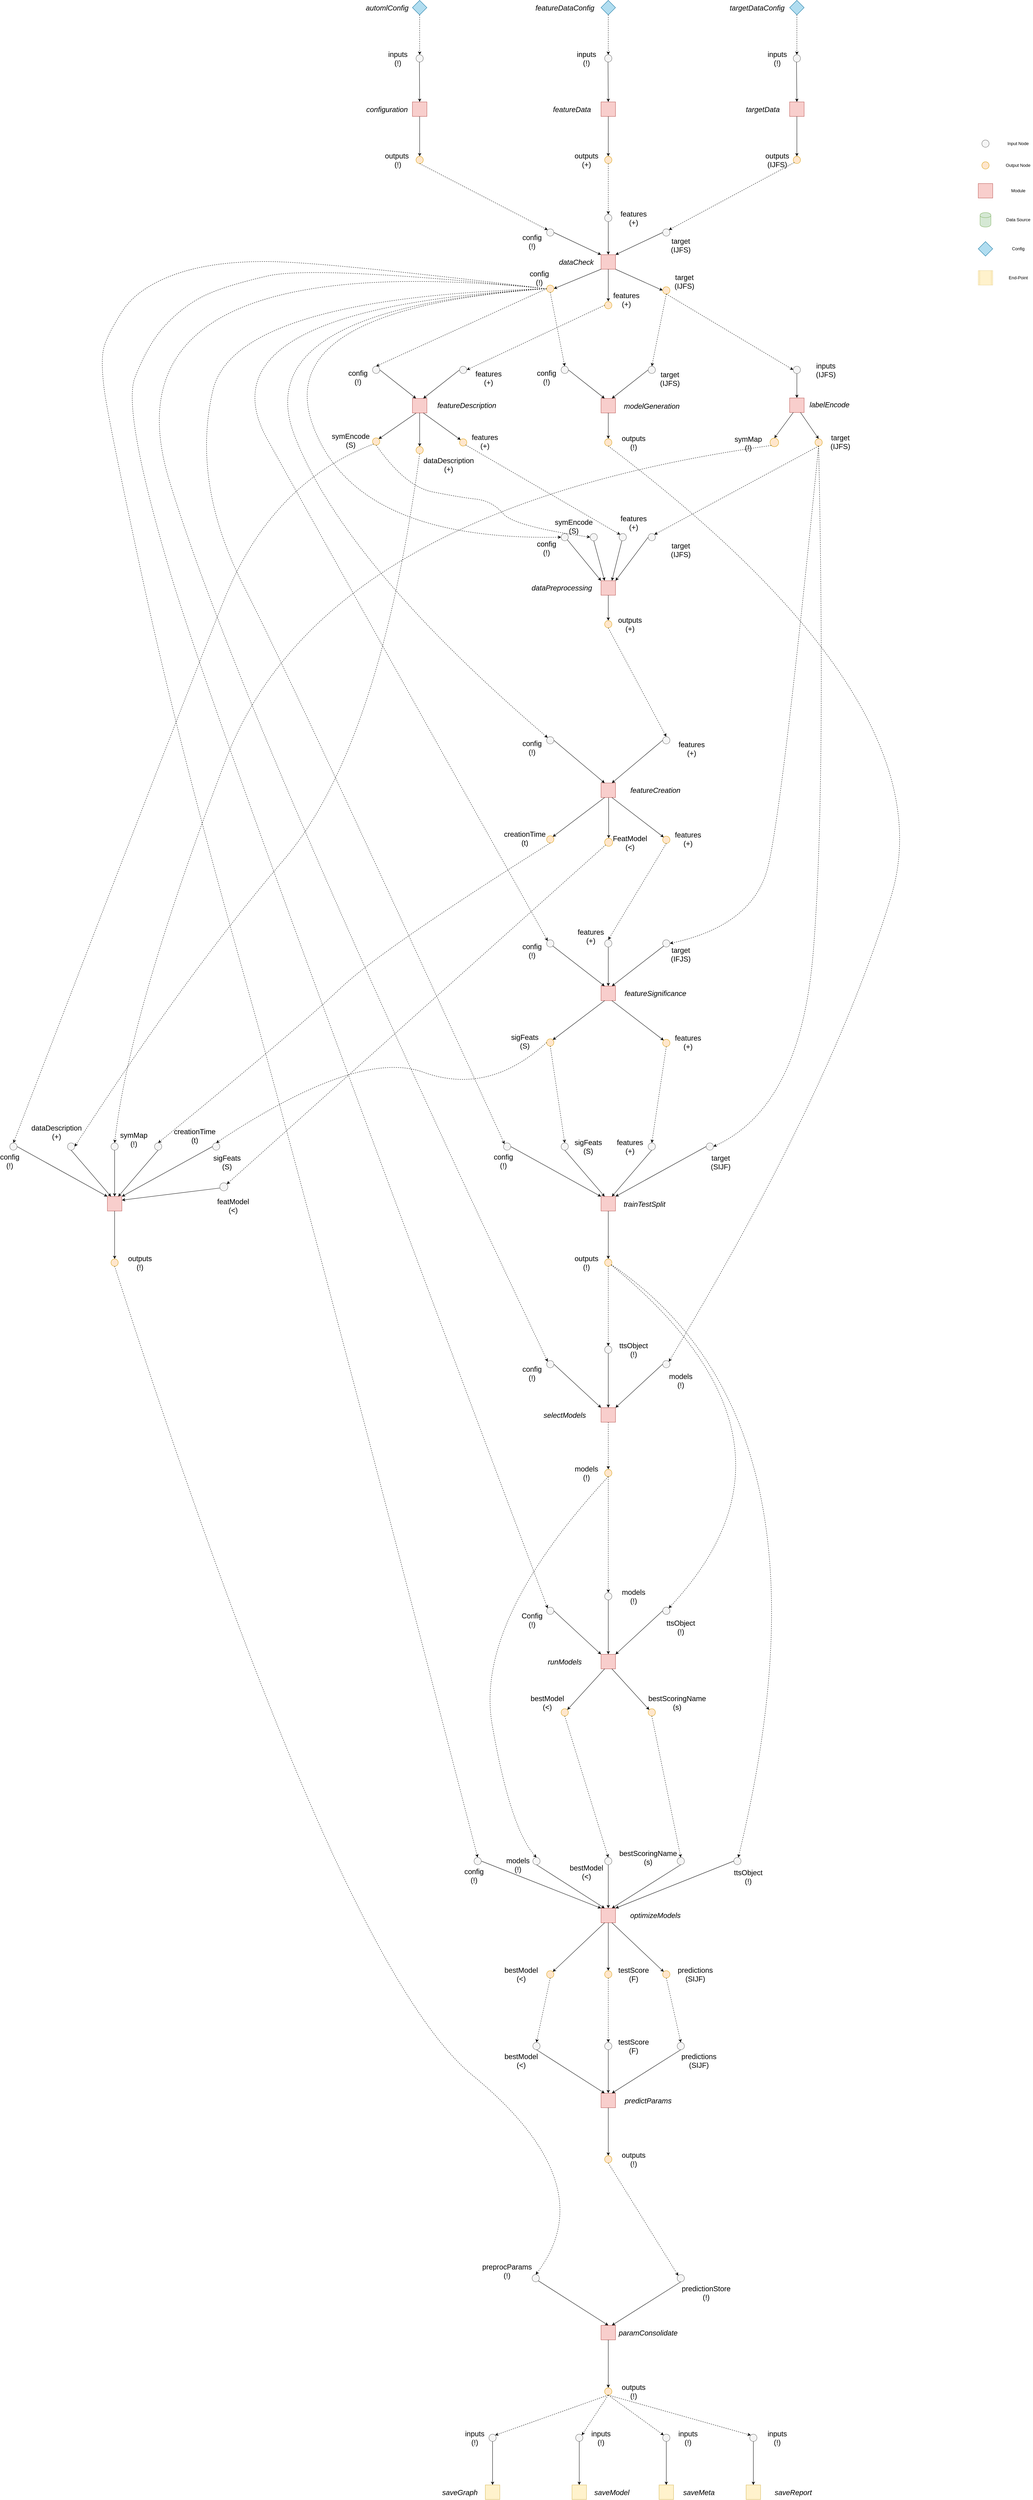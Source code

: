 <mxfile version="13.7.9" type="device"><diagram id="C5RBs43oDa-KdzZeNtuy" name="Page-1"><mxGraphModel dx="6388" dy="1995" grid="1" gridSize="10" guides="1" tooltips="1" connect="1" arrows="1" fold="1" page="1" pageScale="1" pageWidth="827" pageHeight="1169" math="0" shadow="0"><root><mxCell id="WIyWlLk6GJQsqaUBKTNV-0"/><mxCell id="WIyWlLk6GJQsqaUBKTNV-1" parent="WIyWlLk6GJQsqaUBKTNV-0"/><mxCell id="syF4AaAk_7wiC__grxCZ-0" value="" style="shape=cylinder;whiteSpace=wrap;html=1;boundedLbl=1;backgroundOutline=1;fillColor=#d5e8d4;strokeColor=#82b366;" parent="WIyWlLk6GJQsqaUBKTNV-1" vertex="1"><mxGeometry x="-2215" y="-535" width="30" height="40" as="geometry"/></mxCell><mxCell id="syF4AaAk_7wiC__grxCZ-1" value="" style="whiteSpace=wrap;html=1;aspect=fixed;fillColor=#f8cecc;strokeColor=#b85450;" parent="WIyWlLk6GJQsqaUBKTNV-1" vertex="1"><mxGeometry x="-2220" y="-615" width="40" height="40" as="geometry"/></mxCell><mxCell id="syF4AaAk_7wiC__grxCZ-3" value="" style="ellipse;whiteSpace=wrap;html=1;aspect=fixed;fillColor=#f5f5f5;strokeColor=#666666;fontColor=#333333;" parent="WIyWlLk6GJQsqaUBKTNV-1" vertex="1"><mxGeometry x="-2210" y="-735" width="20" height="20" as="geometry"/></mxCell><mxCell id="syF4AaAk_7wiC__grxCZ-6" value="" style="rhombus;whiteSpace=wrap;html=1;fillColor=#b1ddf0;strokeColor=#10739e;" parent="WIyWlLk6GJQsqaUBKTNV-1" vertex="1"><mxGeometry x="-2220" y="-455" width="40" height="40" as="geometry"/></mxCell><mxCell id="syF4AaAk_7wiC__grxCZ-7" value="Input Node" style="text;html=1;strokeColor=none;fillColor=none;align=center;verticalAlign=middle;whiteSpace=wrap;rounded=0;labelBorderColor=none;labelPosition=center;verticalLabelPosition=middle;" parent="WIyWlLk6GJQsqaUBKTNV-1" vertex="1"><mxGeometry x="-2150" y="-735" width="80" height="20" as="geometry"/></mxCell><mxCell id="syF4AaAk_7wiC__grxCZ-8" value="Module" style="text;html=1;align=center;verticalAlign=middle;resizable=0;points=[];autosize=1;" parent="WIyWlLk6GJQsqaUBKTNV-1" vertex="1"><mxGeometry x="-2135" y="-605" width="50" height="20" as="geometry"/></mxCell><mxCell id="syF4AaAk_7wiC__grxCZ-9" value="Data Source" style="text;html=1;align=center;verticalAlign=middle;resizable=0;points=[];autosize=1;" parent="WIyWlLk6GJQsqaUBKTNV-1" vertex="1"><mxGeometry x="-2150" y="-525" width="80" height="20" as="geometry"/></mxCell><mxCell id="syF4AaAk_7wiC__grxCZ-10" value="" style="ellipse;whiteSpace=wrap;html=1;aspect=fixed;fillColor=#ffe6cc;strokeColor=#d79b00;" parent="WIyWlLk6GJQsqaUBKTNV-1" vertex="1"><mxGeometry x="-2210" y="-675" width="20" height="20" as="geometry"/></mxCell><mxCell id="syF4AaAk_7wiC__grxCZ-11" value="Output Node" style="text;html=1;strokeColor=none;fillColor=none;align=center;verticalAlign=middle;whiteSpace=wrap;rounded=0;labelBorderColor=none;labelPosition=center;verticalLabelPosition=middle;" parent="WIyWlLk6GJQsqaUBKTNV-1" vertex="1"><mxGeometry x="-2150" y="-675" width="80" height="20" as="geometry"/></mxCell><mxCell id="syF4AaAk_7wiC__grxCZ-12" value="Config" style="text;html=1;align=center;verticalAlign=middle;resizable=0;points=[];autosize=1;" parent="WIyWlLk6GJQsqaUBKTNV-1" vertex="1"><mxGeometry x="-2135" y="-445" width="50" height="20" as="geometry"/></mxCell><mxCell id="syF4AaAk_7wiC__grxCZ-690" value="" style="shape=process;whiteSpace=wrap;html=1;backgroundOutline=1;dashed=1;dashPattern=1 1;fontSize=15;fillColor=#fff2cc;strokeColor=#d6b656;" parent="WIyWlLk6GJQsqaUBKTNV-1" vertex="1"><mxGeometry x="-2220" y="-375" width="40" height="40" as="geometry"/></mxCell><mxCell id="syF4AaAk_7wiC__grxCZ-691" value="End-Point" style="text;html=1;align=center;verticalAlign=middle;resizable=0;points=[];autosize=1;" parent="WIyWlLk6GJQsqaUBKTNV-1" vertex="1"><mxGeometry x="-2145" y="-365" width="70" height="20" as="geometry"/></mxCell><mxCell id="Ut67D4-_fYfOlmeCOS3n-6" value="" style="rhombus;whiteSpace=wrap;html=1;fillColor=#b1ddf0;strokeColor=#10739e;" parent="WIyWlLk6GJQsqaUBKTNV-1" vertex="1"><mxGeometry x="-3780" y="-1120" width="40" height="40" as="geometry"/></mxCell><mxCell id="Ut67D4-_fYfOlmeCOS3n-7" value="" style="rhombus;whiteSpace=wrap;html=1;fillColor=#b1ddf0;strokeColor=#10739e;" parent="WIyWlLk6GJQsqaUBKTNV-1" vertex="1"><mxGeometry x="-3260" y="-1120" width="40" height="40" as="geometry"/></mxCell><mxCell id="Ut67D4-_fYfOlmeCOS3n-8" value="" style="rhombus;whiteSpace=wrap;html=1;fillColor=#b1ddf0;strokeColor=#10739e;" parent="WIyWlLk6GJQsqaUBKTNV-1" vertex="1"><mxGeometry x="-2740" y="-1120" width="40" height="40" as="geometry"/></mxCell><mxCell id="Ut67D4-_fYfOlmeCOS3n-9" value="&lt;font style=&quot;font-size: 20px&quot;&gt;&lt;i&gt;automlConfig&lt;/i&gt;&lt;/font&gt;" style="text;html=1;align=center;verticalAlign=middle;resizable=0;points=[];autosize=1;" parent="WIyWlLk6GJQsqaUBKTNV-1" vertex="1"><mxGeometry x="-3915" y="-1110" width="130" height="20" as="geometry"/></mxCell><mxCell id="Ut67D4-_fYfOlmeCOS3n-10" value="&lt;font style=&quot;font-size: 20px&quot;&gt;&lt;i&gt;featureDataConfig&lt;/i&gt;&lt;/font&gt;" style="text;html=1;align=center;verticalAlign=middle;resizable=0;points=[];autosize=1;" parent="WIyWlLk6GJQsqaUBKTNV-1" vertex="1"><mxGeometry x="-3450" y="-1110" width="180" height="20" as="geometry"/></mxCell><mxCell id="Ut67D4-_fYfOlmeCOS3n-11" value="&lt;font style=&quot;font-size: 20px&quot;&gt;&lt;i&gt;targetDataConfig&lt;/i&gt;&lt;/font&gt;" style="text;html=1;align=center;verticalAlign=middle;resizable=0;points=[];autosize=1;" parent="WIyWlLk6GJQsqaUBKTNV-1" vertex="1"><mxGeometry x="-2915" y="-1110" width="170" height="20" as="geometry"/></mxCell><mxCell id="Ut67D4-_fYfOlmeCOS3n-12" value="" style="endArrow=classic;html=1;exitX=0.5;exitY=1;exitDx=0;exitDy=0;entryX=0.5;entryY=0;entryDx=0;entryDy=0;dashed=1;" parent="WIyWlLk6GJQsqaUBKTNV-1" source="Ut67D4-_fYfOlmeCOS3n-8" target="Ut67D4-_fYfOlmeCOS3n-16" edge="1"><mxGeometry width="50" height="50" relative="1" as="geometry"><mxPoint x="-2830" y="-730" as="sourcePoint"/><mxPoint x="-2720" y="-960" as="targetPoint"/></mxGeometry></mxCell><mxCell id="Ut67D4-_fYfOlmeCOS3n-13" value="" style="endArrow=classic;html=1;exitX=0.5;exitY=1;exitDx=0;exitDy=0;entryX=0.5;entryY=0;entryDx=0;entryDy=0;dashed=1;" parent="WIyWlLk6GJQsqaUBKTNV-1" source="Ut67D4-_fYfOlmeCOS3n-7" target="Ut67D4-_fYfOlmeCOS3n-17" edge="1"><mxGeometry width="50" height="50" relative="1" as="geometry"><mxPoint x="-2950" y="-730" as="sourcePoint"/><mxPoint x="-3240" y="-960" as="targetPoint"/></mxGeometry></mxCell><mxCell id="Ut67D4-_fYfOlmeCOS3n-14" value="" style="endArrow=classic;html=1;exitX=0.5;exitY=1;exitDx=0;exitDy=0;entryX=0.5;entryY=0;entryDx=0;entryDy=0;dashed=1;" parent="WIyWlLk6GJQsqaUBKTNV-1" source="Ut67D4-_fYfOlmeCOS3n-6" target="Ut67D4-_fYfOlmeCOS3n-18" edge="1"><mxGeometry width="50" height="50" relative="1" as="geometry"><mxPoint x="-3070" y="-730" as="sourcePoint"/><mxPoint x="-3760" y="-960" as="targetPoint"/></mxGeometry></mxCell><mxCell id="Ut67D4-_fYfOlmeCOS3n-16" value="" style="ellipse;whiteSpace=wrap;html=1;aspect=fixed;fillColor=#f5f5f5;strokeColor=#666666;fontColor=#333333;" parent="WIyWlLk6GJQsqaUBKTNV-1" vertex="1"><mxGeometry x="-2730" y="-970" width="20" height="20" as="geometry"/></mxCell><mxCell id="Ut67D4-_fYfOlmeCOS3n-17" value="" style="ellipse;whiteSpace=wrap;html=1;aspect=fixed;fillColor=#f5f5f5;strokeColor=#666666;fontColor=#333333;" parent="WIyWlLk6GJQsqaUBKTNV-1" vertex="1"><mxGeometry x="-3250" y="-970" width="20" height="20" as="geometry"/></mxCell><mxCell id="Ut67D4-_fYfOlmeCOS3n-18" value="" style="ellipse;whiteSpace=wrap;html=1;aspect=fixed;fillColor=#f5f5f5;strokeColor=#666666;fontColor=#333333;" parent="WIyWlLk6GJQsqaUBKTNV-1" vertex="1"><mxGeometry x="-3770" y="-970" width="20" height="20" as="geometry"/></mxCell><mxCell id="Ut67D4-_fYfOlmeCOS3n-19" value="&lt;font style=&quot;font-size: 20px&quot;&gt;inputs&lt;br&gt;(!)&lt;br&gt;&lt;/font&gt;" style="text;html=1;strokeColor=none;fillColor=none;align=center;verticalAlign=middle;whiteSpace=wrap;rounded=0;" parent="WIyWlLk6GJQsqaUBKTNV-1" vertex="1"><mxGeometry x="-3840" y="-970" width="40" height="20" as="geometry"/></mxCell><mxCell id="Ut67D4-_fYfOlmeCOS3n-20" value="&lt;font style=&quot;font-size: 20px&quot;&gt;inputs&lt;br&gt;(!)&lt;br&gt;&lt;/font&gt;" style="text;html=1;strokeColor=none;fillColor=none;align=center;verticalAlign=middle;whiteSpace=wrap;rounded=0;" parent="WIyWlLk6GJQsqaUBKTNV-1" vertex="1"><mxGeometry x="-3320" y="-970" width="40" height="20" as="geometry"/></mxCell><mxCell id="Ut67D4-_fYfOlmeCOS3n-21" value="&lt;font style=&quot;font-size: 20px&quot;&gt;inputs&lt;br&gt;(!)&lt;br&gt;&lt;/font&gt;" style="text;html=1;strokeColor=none;fillColor=none;align=center;verticalAlign=middle;whiteSpace=wrap;rounded=0;" parent="WIyWlLk6GJQsqaUBKTNV-1" vertex="1"><mxGeometry x="-2794" y="-970" width="40" height="20" as="geometry"/></mxCell><mxCell id="Ut67D4-_fYfOlmeCOS3n-22" value="" style="endArrow=classic;html=1;exitX=0.5;exitY=1;exitDx=0;exitDy=0;entryX=0.5;entryY=0;entryDx=0;entryDy=0;" parent="WIyWlLk6GJQsqaUBKTNV-1" target="Ut67D4-_fYfOlmeCOS3n-27" edge="1"><mxGeometry width="50" height="50" relative="1" as="geometry"><mxPoint x="-3760.71" y="-950" as="sourcePoint"/><mxPoint x="-3760.71" y="-840" as="targetPoint"/></mxGeometry></mxCell><mxCell id="Ut67D4-_fYfOlmeCOS3n-23" value="" style="endArrow=classic;html=1;exitX=0.5;exitY=1;exitDx=0;exitDy=0;entryX=0.5;entryY=0;entryDx=0;entryDy=0;" parent="WIyWlLk6GJQsqaUBKTNV-1" target="Ut67D4-_fYfOlmeCOS3n-26" edge="1"><mxGeometry width="50" height="50" relative="1" as="geometry"><mxPoint x="-3240.71" y="-950" as="sourcePoint"/><mxPoint x="-3240.71" y="-840" as="targetPoint"/></mxGeometry></mxCell><mxCell id="Ut67D4-_fYfOlmeCOS3n-24" value="" style="endArrow=classic;html=1;entryX=0.5;entryY=0;entryDx=0;entryDy=0;" parent="WIyWlLk6GJQsqaUBKTNV-1" target="Ut67D4-_fYfOlmeCOS3n-25" edge="1"><mxGeometry width="50" height="50" relative="1" as="geometry"><mxPoint x="-2721" y="-950" as="sourcePoint"/><mxPoint x="-2720.71" y="-840" as="targetPoint"/></mxGeometry></mxCell><mxCell id="Ut67D4-_fYfOlmeCOS3n-25" value="" style="whiteSpace=wrap;html=1;aspect=fixed;fillColor=#f8cecc;strokeColor=#b85450;" parent="WIyWlLk6GJQsqaUBKTNV-1" vertex="1"><mxGeometry x="-2740" y="-840" width="40" height="40" as="geometry"/></mxCell><mxCell id="Ut67D4-_fYfOlmeCOS3n-26" value="" style="whiteSpace=wrap;html=1;aspect=fixed;fillColor=#f8cecc;strokeColor=#b85450;" parent="WIyWlLk6GJQsqaUBKTNV-1" vertex="1"><mxGeometry x="-3260" y="-840" width="40" height="40" as="geometry"/></mxCell><mxCell id="Ut67D4-_fYfOlmeCOS3n-27" value="" style="whiteSpace=wrap;html=1;aspect=fixed;fillColor=#f8cecc;strokeColor=#b85450;" parent="WIyWlLk6GJQsqaUBKTNV-1" vertex="1"><mxGeometry x="-3780" y="-840" width="40" height="40" as="geometry"/></mxCell><mxCell id="Ut67D4-_fYfOlmeCOS3n-32" value="" style="endArrow=classic;html=1;exitX=0.5;exitY=1;exitDx=0;exitDy=0;entryX=0.5;entryY=0;entryDx=0;entryDy=0;" parent="WIyWlLk6GJQsqaUBKTNV-1" source="Ut67D4-_fYfOlmeCOS3n-27" target="Ut67D4-_fYfOlmeCOS3n-33" edge="1"><mxGeometry width="50" height="50" relative="1" as="geometry"><mxPoint x="-3750" y="-1070" as="sourcePoint"/><mxPoint x="-3690" y="-740" as="targetPoint"/></mxGeometry></mxCell><mxCell id="Ut67D4-_fYfOlmeCOS3n-33" value="" style="ellipse;whiteSpace=wrap;html=1;aspect=fixed;fillColor=#ffe6cc;strokeColor=#d79b00;" parent="WIyWlLk6GJQsqaUBKTNV-1" vertex="1"><mxGeometry x="-3770" y="-690" width="20" height="20" as="geometry"/></mxCell><mxCell id="Ut67D4-_fYfOlmeCOS3n-38" value="" style="endArrow=classic;html=1;exitX=0.5;exitY=1;exitDx=0;exitDy=0;entryX=0.5;entryY=0;entryDx=0;entryDy=0;" parent="WIyWlLk6GJQsqaUBKTNV-1" target="Ut67D4-_fYfOlmeCOS3n-39" edge="1"><mxGeometry width="50" height="50" relative="1" as="geometry"><mxPoint x="-3240" y="-800" as="sourcePoint"/><mxPoint x="-3170" y="-740" as="targetPoint"/></mxGeometry></mxCell><mxCell id="Ut67D4-_fYfOlmeCOS3n-39" value="" style="ellipse;whiteSpace=wrap;html=1;aspect=fixed;fillColor=#ffe6cc;strokeColor=#d79b00;" parent="WIyWlLk6GJQsqaUBKTNV-1" vertex="1"><mxGeometry x="-3250" y="-690" width="20" height="20" as="geometry"/></mxCell><mxCell id="Ut67D4-_fYfOlmeCOS3n-40" value="" style="endArrow=classic;html=1;exitX=0.5;exitY=1;exitDx=0;exitDy=0;entryX=0.5;entryY=0;entryDx=0;entryDy=0;" parent="WIyWlLk6GJQsqaUBKTNV-1" target="Ut67D4-_fYfOlmeCOS3n-41" edge="1"><mxGeometry width="50" height="50" relative="1" as="geometry"><mxPoint x="-2720.0" y="-800" as="sourcePoint"/><mxPoint x="-2650" y="-740" as="targetPoint"/></mxGeometry></mxCell><mxCell id="Ut67D4-_fYfOlmeCOS3n-41" value="" style="ellipse;whiteSpace=wrap;html=1;aspect=fixed;fillColor=#ffe6cc;strokeColor=#d79b00;" parent="WIyWlLk6GJQsqaUBKTNV-1" vertex="1"><mxGeometry x="-2730" y="-690" width="20" height="20" as="geometry"/></mxCell><mxCell id="Ut67D4-_fYfOlmeCOS3n-42" value="&lt;span style=&quot;font-size: 20px&quot;&gt;outputs&amp;nbsp;&lt;br&gt;(!)&lt;br&gt;&lt;/span&gt;" style="text;html=1;strokeColor=none;fillColor=none;align=center;verticalAlign=middle;whiteSpace=wrap;rounded=0;" parent="WIyWlLk6GJQsqaUBKTNV-1" vertex="1"><mxGeometry x="-3840" y="-690" width="40" height="20" as="geometry"/></mxCell><mxCell id="Ut67D4-_fYfOlmeCOS3n-43" value="&lt;span style=&quot;font-size: 20px&quot;&gt;outputs&lt;br&gt;(+)&lt;br&gt;&lt;/span&gt;" style="text;html=1;strokeColor=none;fillColor=none;align=center;verticalAlign=middle;whiteSpace=wrap;rounded=0;" parent="WIyWlLk6GJQsqaUBKTNV-1" vertex="1"><mxGeometry x="-3320" y="-690" width="40" height="20" as="geometry"/></mxCell><mxCell id="Ut67D4-_fYfOlmeCOS3n-44" value="&lt;span style=&quot;font-size: 20px&quot;&gt;outputs&lt;br&gt;(IJFS)&lt;br&gt;&lt;/span&gt;" style="text;html=1;strokeColor=none;fillColor=none;align=center;verticalAlign=middle;whiteSpace=wrap;rounded=0;" parent="WIyWlLk6GJQsqaUBKTNV-1" vertex="1"><mxGeometry x="-2794" y="-690" width="40" height="20" as="geometry"/></mxCell><mxCell id="Ut67D4-_fYfOlmeCOS3n-47" value="&lt;font style=&quot;font-size: 20px&quot;&gt;&lt;i&gt;configuration&lt;/i&gt;&lt;/font&gt;" style="text;html=1;strokeColor=none;fillColor=none;align=center;verticalAlign=middle;whiteSpace=wrap;rounded=0;" parent="WIyWlLk6GJQsqaUBKTNV-1" vertex="1"><mxGeometry x="-3870" y="-830" width="40" height="20" as="geometry"/></mxCell><mxCell id="Ut67D4-_fYfOlmeCOS3n-48" value="&lt;font style=&quot;font-size: 20px&quot;&gt;&lt;i&gt;featureData&lt;/i&gt;&lt;/font&gt;" style="text;html=1;strokeColor=none;fillColor=none;align=center;verticalAlign=middle;whiteSpace=wrap;rounded=0;" parent="WIyWlLk6GJQsqaUBKTNV-1" vertex="1"><mxGeometry x="-3360" y="-830" width="40" height="20" as="geometry"/></mxCell><mxCell id="Ut67D4-_fYfOlmeCOS3n-49" value="&lt;font style=&quot;font-size: 20px&quot;&gt;&lt;i&gt;targetData&lt;/i&gt;&lt;/font&gt;" style="text;html=1;strokeColor=none;fillColor=none;align=center;verticalAlign=middle;whiteSpace=wrap;rounded=0;" parent="WIyWlLk6GJQsqaUBKTNV-1" vertex="1"><mxGeometry x="-2834" y="-830" width="40" height="20" as="geometry"/></mxCell><mxCell id="Ut67D4-_fYfOlmeCOS3n-52" value="" style="whiteSpace=wrap;html=1;aspect=fixed;fillColor=#f8cecc;strokeColor=#b85450;" parent="WIyWlLk6GJQsqaUBKTNV-1" vertex="1"><mxGeometry x="-3260" y="-418.75" width="40" height="40" as="geometry"/></mxCell><mxCell id="Ut67D4-_fYfOlmeCOS3n-53" value="&lt;font style=&quot;font-size: 20px&quot;&gt;&lt;i&gt;dataCheck&lt;/i&gt;&lt;/font&gt;" style="text;html=1;strokeColor=none;fillColor=none;align=center;verticalAlign=middle;whiteSpace=wrap;rounded=0;" parent="WIyWlLk6GJQsqaUBKTNV-1" vertex="1"><mxGeometry x="-3348" y="-408.75" width="40" height="20" as="geometry"/></mxCell><mxCell id="Ut67D4-_fYfOlmeCOS3n-54" value="" style="endArrow=classic;html=1;exitX=1;exitY=0.5;exitDx=0;exitDy=0;entryX=0;entryY=0;entryDx=0;entryDy=0;" parent="WIyWlLk6GJQsqaUBKTNV-1" source="Ut67D4-_fYfOlmeCOS3n-59" target="Ut67D4-_fYfOlmeCOS3n-52" edge="1"><mxGeometry width="50" height="50" relative="1" as="geometry"><mxPoint x="-3400" y="-480" as="sourcePoint"/><mxPoint x="-3750" y="-790" as="targetPoint"/></mxGeometry></mxCell><mxCell id="Ut67D4-_fYfOlmeCOS3n-55" value="" style="endArrow=classic;html=1;exitX=0;exitY=0.5;exitDx=0;exitDy=0;entryX=1;entryY=0;entryDx=0;entryDy=0;" parent="WIyWlLk6GJQsqaUBKTNV-1" source="Ut67D4-_fYfOlmeCOS3n-58" target="Ut67D4-_fYfOlmeCOS3n-52" edge="1"><mxGeometry width="50" height="50" relative="1" as="geometry"><mxPoint x="-3090" y="-480" as="sourcePoint"/><mxPoint x="-3250" y="-428.75" as="targetPoint"/></mxGeometry></mxCell><mxCell id="Ut67D4-_fYfOlmeCOS3n-56" value="" style="endArrow=classic;html=1;exitX=0.5;exitY=1;exitDx=0;exitDy=0;entryX=0.5;entryY=0;entryDx=0;entryDy=0;" parent="WIyWlLk6GJQsqaUBKTNV-1" source="Ut67D4-_fYfOlmeCOS3n-57" target="Ut67D4-_fYfOlmeCOS3n-52" edge="1"><mxGeometry width="50" height="50" relative="1" as="geometry"><mxPoint x="-3240" y="-510" as="sourcePoint"/><mxPoint x="-3230.0" y="-790" as="targetPoint"/></mxGeometry></mxCell><mxCell id="Ut67D4-_fYfOlmeCOS3n-57" value="" style="ellipse;whiteSpace=wrap;html=1;aspect=fixed;fillColor=#f5f5f5;strokeColor=#666666;fontColor=#333333;" parent="WIyWlLk6GJQsqaUBKTNV-1" vertex="1"><mxGeometry x="-3250" y="-530" width="20" height="20" as="geometry"/></mxCell><mxCell id="Ut67D4-_fYfOlmeCOS3n-58" value="" style="ellipse;whiteSpace=wrap;html=1;aspect=fixed;fillColor=#f5f5f5;strokeColor=#666666;fontColor=#333333;" parent="WIyWlLk6GJQsqaUBKTNV-1" vertex="1"><mxGeometry x="-3090" y="-490" width="20" height="20" as="geometry"/></mxCell><mxCell id="Ut67D4-_fYfOlmeCOS3n-59" value="" style="ellipse;whiteSpace=wrap;html=1;aspect=fixed;fillColor=#f5f5f5;strokeColor=#666666;fontColor=#333333;" parent="WIyWlLk6GJQsqaUBKTNV-1" vertex="1"><mxGeometry x="-3410" y="-490" width="20" height="20" as="geometry"/></mxCell><mxCell id="Ut67D4-_fYfOlmeCOS3n-61" value="&lt;span style=&quot;font-size: 20px&quot;&gt;target&lt;br&gt;(IJFS)&lt;br&gt;&lt;/span&gt;" style="text;html=1;strokeColor=none;fillColor=none;align=center;verticalAlign=middle;whiteSpace=wrap;rounded=0;" parent="WIyWlLk6GJQsqaUBKTNV-1" vertex="1"><mxGeometry x="-3060" y="-455" width="40" height="20" as="geometry"/></mxCell><mxCell id="Ut67D4-_fYfOlmeCOS3n-62" value="&lt;span style=&quot;font-size: 20px&quot;&gt;features&lt;br&gt;(+)&lt;br&gt;&lt;/span&gt;" style="text;html=1;strokeColor=none;fillColor=none;align=center;verticalAlign=middle;whiteSpace=wrap;rounded=0;" parent="WIyWlLk6GJQsqaUBKTNV-1" vertex="1"><mxGeometry x="-3190" y="-530" width="40" height="20" as="geometry"/></mxCell><mxCell id="Ut67D4-_fYfOlmeCOS3n-63" value="&lt;span style=&quot;font-size: 20px&quot;&gt;config&lt;br&gt;(!)&lt;br&gt;&lt;/span&gt;" style="text;html=1;strokeColor=none;fillColor=none;align=center;verticalAlign=middle;whiteSpace=wrap;rounded=0;" parent="WIyWlLk6GJQsqaUBKTNV-1" vertex="1"><mxGeometry x="-3470" y="-465" width="40" height="20" as="geometry"/></mxCell><mxCell id="Ut67D4-_fYfOlmeCOS3n-64" value="" style="endArrow=classic;html=1;dashed=1;exitX=0.5;exitY=1;exitDx=0;exitDy=0;entryX=0;entryY=0;entryDx=0;entryDy=0;" parent="WIyWlLk6GJQsqaUBKTNV-1" source="Ut67D4-_fYfOlmeCOS3n-33" target="Ut67D4-_fYfOlmeCOS3n-59" edge="1"><mxGeometry width="50" height="50" relative="1" as="geometry"><mxPoint x="-3260" y="-460" as="sourcePoint"/><mxPoint x="-3210" y="-510" as="targetPoint"/></mxGeometry></mxCell><mxCell id="Ut67D4-_fYfOlmeCOS3n-65" value="" style="endArrow=classic;html=1;dashed=1;exitX=0.5;exitY=1;exitDx=0;exitDy=0;entryX=0.5;entryY=0;entryDx=0;entryDy=0;" parent="WIyWlLk6GJQsqaUBKTNV-1" source="Ut67D4-_fYfOlmeCOS3n-39" target="Ut67D4-_fYfOlmeCOS3n-57" edge="1"><mxGeometry width="50" height="50" relative="1" as="geometry"><mxPoint x="-3750" y="-660" as="sourcePoint"/><mxPoint x="-3397.071" y="-477.071" as="targetPoint"/></mxGeometry></mxCell><mxCell id="Ut67D4-_fYfOlmeCOS3n-66" value="" style="endArrow=classic;html=1;dashed=1;exitX=0;exitY=1;exitDx=0;exitDy=0;entryX=1;entryY=0;entryDx=0;entryDy=0;" parent="WIyWlLk6GJQsqaUBKTNV-1" source="Ut67D4-_fYfOlmeCOS3n-41" target="Ut67D4-_fYfOlmeCOS3n-58" edge="1"><mxGeometry width="50" height="50" relative="1" as="geometry"><mxPoint x="-3230.0" y="-660" as="sourcePoint"/><mxPoint x="-3230.0" y="-520" as="targetPoint"/></mxGeometry></mxCell><mxCell id="Ut67D4-_fYfOlmeCOS3n-67" value="" style="endArrow=classic;html=1;entryX=0;entryY=0.5;entryDx=0;entryDy=0;exitX=1;exitY=1;exitDx=0;exitDy=0;" parent="WIyWlLk6GJQsqaUBKTNV-1" source="Ut67D4-_fYfOlmeCOS3n-52" target="Ut67D4-_fYfOlmeCOS3n-68" edge="1"><mxGeometry width="50" height="50" relative="1" as="geometry"><mxPoint x="-3210.0" y="-430" as="sourcePoint"/><mxPoint x="-3100" y="-380" as="targetPoint"/></mxGeometry></mxCell><mxCell id="Ut67D4-_fYfOlmeCOS3n-68" value="" style="ellipse;whiteSpace=wrap;html=1;aspect=fixed;fillColor=#ffe6cc;strokeColor=#d79b00;" parent="WIyWlLk6GJQsqaUBKTNV-1" vertex="1"><mxGeometry x="-3090" y="-330.37" width="20" height="20" as="geometry"/></mxCell><mxCell id="Ut67D4-_fYfOlmeCOS3n-69" value="" style="ellipse;whiteSpace=wrap;html=1;aspect=fixed;fillColor=#ffe6cc;strokeColor=#d79b00;" parent="WIyWlLk6GJQsqaUBKTNV-1" vertex="1"><mxGeometry x="-3410" y="-335" width="20" height="20" as="geometry"/></mxCell><mxCell id="Ut67D4-_fYfOlmeCOS3n-70" value="" style="endArrow=classic;html=1;entryX=1;entryY=0.5;entryDx=0;entryDy=0;exitX=0;exitY=1;exitDx=0;exitDy=0;" parent="WIyWlLk6GJQsqaUBKTNV-1" source="Ut67D4-_fYfOlmeCOS3n-52" target="Ut67D4-_fYfOlmeCOS3n-69" edge="1"><mxGeometry width="50" height="50" relative="1" as="geometry"><mxPoint x="-3210" y="-390" as="sourcePoint"/><mxPoint x="-3080.0" y="-352" as="targetPoint"/></mxGeometry></mxCell><mxCell id="Ut67D4-_fYfOlmeCOS3n-71" value="" style="ellipse;whiteSpace=wrap;html=1;aspect=fixed;fillColor=#ffe6cc;strokeColor=#d79b00;" parent="WIyWlLk6GJQsqaUBKTNV-1" vertex="1"><mxGeometry x="-3250" y="-289.5" width="20" height="20" as="geometry"/></mxCell><mxCell id="Ut67D4-_fYfOlmeCOS3n-72" value="" style="endArrow=classic;html=1;" parent="WIyWlLk6GJQsqaUBKTNV-1" edge="1"><mxGeometry width="50" height="50" relative="1" as="geometry"><mxPoint x="-3240" y="-379" as="sourcePoint"/><mxPoint x="-3240" y="-290" as="targetPoint"/></mxGeometry></mxCell><mxCell id="Ut67D4-_fYfOlmeCOS3n-73" value="&lt;span style=&quot;font-size: 20px&quot;&gt;features&lt;br&gt;(+)&lt;br&gt;&lt;/span&gt;" style="text;html=1;strokeColor=none;fillColor=none;align=center;verticalAlign=middle;whiteSpace=wrap;rounded=0;" parent="WIyWlLk6GJQsqaUBKTNV-1" vertex="1"><mxGeometry x="-3210" y="-305" width="40" height="20" as="geometry"/></mxCell><mxCell id="Ut67D4-_fYfOlmeCOS3n-74" value="&lt;span style=&quot;font-size: 20px&quot;&gt;target&lt;br&gt;(IJFS)&lt;br&gt;&lt;/span&gt;" style="text;html=1;strokeColor=none;fillColor=none;align=center;verticalAlign=middle;whiteSpace=wrap;rounded=0;" parent="WIyWlLk6GJQsqaUBKTNV-1" vertex="1"><mxGeometry x="-3050" y="-355" width="40" height="20" as="geometry"/></mxCell><mxCell id="Ut67D4-_fYfOlmeCOS3n-75" value="&lt;span style=&quot;font-size: 20px&quot;&gt;config&lt;br&gt;(!)&lt;br&gt;&lt;/span&gt;" style="text;html=1;strokeColor=none;fillColor=none;align=center;verticalAlign=middle;whiteSpace=wrap;rounded=0;" parent="WIyWlLk6GJQsqaUBKTNV-1" vertex="1"><mxGeometry x="-3450" y="-365" width="40" height="20" as="geometry"/></mxCell><mxCell id="Ut67D4-_fYfOlmeCOS3n-76" value="" style="ellipse;whiteSpace=wrap;html=1;aspect=fixed;fillColor=#f5f5f5;strokeColor=#666666;fontColor=#333333;" parent="WIyWlLk6GJQsqaUBKTNV-1" vertex="1"><mxGeometry x="-2730" y="-111.25" width="20" height="20" as="geometry"/></mxCell><mxCell id="Ut67D4-_fYfOlmeCOS3n-77" value="&lt;font style=&quot;font-size: 20px&quot;&gt;inputs&lt;br&gt;(IJFS)&lt;br&gt;&lt;/font&gt;" style="text;html=1;strokeColor=none;fillColor=none;align=center;verticalAlign=middle;whiteSpace=wrap;rounded=0;" parent="WIyWlLk6GJQsqaUBKTNV-1" vertex="1"><mxGeometry x="-2660" y="-111.25" width="40" height="20" as="geometry"/></mxCell><mxCell id="Ut67D4-_fYfOlmeCOS3n-78" value="" style="endArrow=classic;html=1;entryX=0.5;entryY=0;entryDx=0;entryDy=0;exitX=0.5;exitY=1;exitDx=0;exitDy=0;" parent="WIyWlLk6GJQsqaUBKTNV-1" source="Ut67D4-_fYfOlmeCOS3n-76" target="Ut67D4-_fYfOlmeCOS3n-79" edge="1"><mxGeometry width="50" height="50" relative="1" as="geometry"><mxPoint x="-2710" y="-112.5" as="sourcePoint"/><mxPoint x="-2720.71" y="-26.25" as="targetPoint"/></mxGeometry></mxCell><mxCell id="Ut67D4-_fYfOlmeCOS3n-79" value="" style="whiteSpace=wrap;html=1;aspect=fixed;fillColor=#f8cecc;strokeColor=#b85450;" parent="WIyWlLk6GJQsqaUBKTNV-1" vertex="1"><mxGeometry x="-2740" y="-23.75" width="40" height="40" as="geometry"/></mxCell><mxCell id="Ut67D4-_fYfOlmeCOS3n-80" value="" style="endArrow=classic;html=1;entryX=0.5;entryY=0;entryDx=0;entryDy=0;exitX=0.75;exitY=1;exitDx=0;exitDy=0;" parent="WIyWlLk6GJQsqaUBKTNV-1" source="Ut67D4-_fYfOlmeCOS3n-79" target="Ut67D4-_fYfOlmeCOS3n-81" edge="1"><mxGeometry width="50" height="50" relative="1" as="geometry"><mxPoint x="-2710" y="37.5" as="sourcePoint"/><mxPoint x="-2650" y="73.75" as="targetPoint"/></mxGeometry></mxCell><mxCell id="Ut67D4-_fYfOlmeCOS3n-81" value="" style="ellipse;whiteSpace=wrap;html=1;aspect=fixed;fillColor=#ffe6cc;strokeColor=#d79b00;" parent="WIyWlLk6GJQsqaUBKTNV-1" vertex="1"><mxGeometry x="-2670" y="88.75" width="20" height="20" as="geometry"/></mxCell><mxCell id="Ut67D4-_fYfOlmeCOS3n-82" value="&lt;span style=&quot;font-size: 20px&quot;&gt;target&lt;br&gt;(IJFS)&lt;br&gt;&lt;/span&gt;" style="text;html=1;strokeColor=none;fillColor=none;align=center;verticalAlign=middle;whiteSpace=wrap;rounded=0;" parent="WIyWlLk6GJQsqaUBKTNV-1" vertex="1"><mxGeometry x="-2620" y="86.88" width="40" height="20" as="geometry"/></mxCell><mxCell id="Ut67D4-_fYfOlmeCOS3n-83" value="&lt;font style=&quot;font-size: 20px&quot;&gt;&lt;i&gt;labelEncode&lt;/i&gt;&lt;/font&gt;" style="text;html=1;strokeColor=none;fillColor=none;align=center;verticalAlign=middle;whiteSpace=wrap;rounded=0;" parent="WIyWlLk6GJQsqaUBKTNV-1" vertex="1"><mxGeometry x="-2650" y="-16.25" width="40" height="20" as="geometry"/></mxCell><mxCell id="Ut67D4-_fYfOlmeCOS3n-86" value="" style="endArrow=classic;html=1;dashed=1;exitX=0.5;exitY=1;exitDx=0;exitDy=0;entryX=0;entryY=0.5;entryDx=0;entryDy=0;" parent="WIyWlLk6GJQsqaUBKTNV-1" source="Ut67D4-_fYfOlmeCOS3n-68" target="Ut67D4-_fYfOlmeCOS3n-76" edge="1"><mxGeometry width="50" height="50" relative="1" as="geometry"><mxPoint x="-2690" y="-40" as="sourcePoint"/><mxPoint x="-2640" y="-90" as="targetPoint"/></mxGeometry></mxCell><mxCell id="Ut67D4-_fYfOlmeCOS3n-87" value="" style="whiteSpace=wrap;html=1;aspect=fixed;fillColor=#f8cecc;strokeColor=#b85450;" parent="WIyWlLk6GJQsqaUBKTNV-1" vertex="1"><mxGeometry x="-3260" y="-22.5" width="40" height="40" as="geometry"/></mxCell><mxCell id="Ut67D4-_fYfOlmeCOS3n-88" value="" style="endArrow=classic;html=1;entryX=0.75;entryY=0;entryDx=0;entryDy=0;exitX=0;exitY=0.5;exitDx=0;exitDy=0;" parent="WIyWlLk6GJQsqaUBKTNV-1" source="Ut67D4-_fYfOlmeCOS3n-90" target="Ut67D4-_fYfOlmeCOS3n-87" edge="1"><mxGeometry width="50" height="50" relative="1" as="geometry"><mxPoint x="-3190" y="-31.25" as="sourcePoint"/><mxPoint x="-2710" y="137.5" as="targetPoint"/></mxGeometry></mxCell><mxCell id="Ut67D4-_fYfOlmeCOS3n-89" value="" style="endArrow=classic;html=1;entryX=0.25;entryY=0;entryDx=0;entryDy=0;exitX=1;exitY=0.5;exitDx=0;exitDy=0;" parent="WIyWlLk6GJQsqaUBKTNV-1" source="Ut67D4-_fYfOlmeCOS3n-92" target="Ut67D4-_fYfOlmeCOS3n-87" edge="1"><mxGeometry width="50" height="50" relative="1" as="geometry"><mxPoint x="-3320" y="-22.25" as="sourcePoint"/><mxPoint x="-3220" y="-12.5" as="targetPoint"/></mxGeometry></mxCell><mxCell id="Ut67D4-_fYfOlmeCOS3n-90" value="" style="ellipse;whiteSpace=wrap;html=1;aspect=fixed;fillColor=#f5f5f5;strokeColor=#666666;fontColor=#333333;" parent="WIyWlLk6GJQsqaUBKTNV-1" vertex="1"><mxGeometry x="-3130" y="-111.25" width="20" height="20" as="geometry"/></mxCell><mxCell id="Ut67D4-_fYfOlmeCOS3n-92" value="" style="ellipse;whiteSpace=wrap;html=1;aspect=fixed;fillColor=#f5f5f5;strokeColor=#666666;fontColor=#333333;" parent="WIyWlLk6GJQsqaUBKTNV-1" vertex="1"><mxGeometry x="-3370" y="-111.25" width="20" height="20" as="geometry"/></mxCell><mxCell id="Ut67D4-_fYfOlmeCOS3n-93" value="" style="endArrow=classic;html=1;exitX=0.5;exitY=1;exitDx=0;exitDy=0;entryX=0.5;entryY=0;entryDx=0;entryDy=0;" parent="WIyWlLk6GJQsqaUBKTNV-1" source="Ut67D4-_fYfOlmeCOS3n-87" target="Ut67D4-_fYfOlmeCOS3n-94" edge="1"><mxGeometry width="50" height="50" relative="1" as="geometry"><mxPoint x="-3240.5" y="36.25" as="sourcePoint"/><mxPoint x="-3240" y="117.5" as="targetPoint"/></mxGeometry></mxCell><mxCell id="Ut67D4-_fYfOlmeCOS3n-94" value="" style="ellipse;whiteSpace=wrap;html=1;aspect=fixed;fillColor=#ffe6cc;strokeColor=#d79b00;" parent="WIyWlLk6GJQsqaUBKTNV-1" vertex="1"><mxGeometry x="-3250" y="88.75" width="20" height="20" as="geometry"/></mxCell><mxCell id="Ut67D4-_fYfOlmeCOS3n-95" value="&lt;span style=&quot;font-size: 20px&quot;&gt;target&lt;br&gt;(IJFS)&lt;br&gt;&lt;/span&gt;" style="text;html=1;strokeColor=none;fillColor=none;align=center;verticalAlign=middle;whiteSpace=wrap;rounded=0;" parent="WIyWlLk6GJQsqaUBKTNV-1" vertex="1"><mxGeometry x="-3090" y="-87.5" width="40" height="20" as="geometry"/></mxCell><mxCell id="Ut67D4-_fYfOlmeCOS3n-96" value="&lt;span style=&quot;font-size: 20px&quot;&gt;config&lt;br&gt;(!)&lt;br&gt;&lt;/span&gt;" style="text;html=1;strokeColor=none;fillColor=none;align=center;verticalAlign=middle;whiteSpace=wrap;rounded=0;" parent="WIyWlLk6GJQsqaUBKTNV-1" vertex="1"><mxGeometry x="-3430" y="-91.25" width="40" height="20" as="geometry"/></mxCell><mxCell id="Ut67D4-_fYfOlmeCOS3n-97" value="" style="endArrow=classic;html=1;dashed=1;exitX=0.5;exitY=1;exitDx=0;exitDy=0;entryX=0.5;entryY=0;entryDx=0;entryDy=0;" parent="WIyWlLk6GJQsqaUBKTNV-1" source="Ut67D4-_fYfOlmeCOS3n-68" target="Ut67D4-_fYfOlmeCOS3n-90" edge="1"><mxGeometry width="50" height="50" relative="1" as="geometry"><mxPoint x="-3060.0" y="-310.37" as="sourcePoint"/><mxPoint x="-2720.0" y="-191.25" as="targetPoint"/></mxGeometry></mxCell><mxCell id="Ut67D4-_fYfOlmeCOS3n-98" value="" style="endArrow=classic;html=1;dashed=1;exitX=0.5;exitY=1;exitDx=0;exitDy=0;entryX=0.5;entryY=0;entryDx=0;entryDy=0;" parent="WIyWlLk6GJQsqaUBKTNV-1" source="Ut67D4-_fYfOlmeCOS3n-69" target="Ut67D4-_fYfOlmeCOS3n-92" edge="1"><mxGeometry width="50" height="50" relative="1" as="geometry"><mxPoint x="-3070" y="-300.37" as="sourcePoint"/><mxPoint x="-3160" y="-120.0" as="targetPoint"/></mxGeometry></mxCell><mxCell id="Ut67D4-_fYfOlmeCOS3n-108" value="" style="endArrow=classic;html=1;dashed=1;exitX=0;exitY=0.5;exitDx=0;exitDy=0;entryX=1;entryY=0.5;entryDx=0;entryDy=0;" parent="WIyWlLk6GJQsqaUBKTNV-1" source="Ut67D4-_fYfOlmeCOS3n-71" target="Ut67D4-_fYfOlmeCOS3n-116" edge="1"><mxGeometry width="50" height="50" relative="1" as="geometry"><mxPoint x="-3390" y="-305" as="sourcePoint"/><mxPoint x="-3590" y="-158.75" as="targetPoint"/></mxGeometry></mxCell><mxCell id="Ut67D4-_fYfOlmeCOS3n-109" value="" style="endArrow=classic;html=1;dashed=1;exitX=0;exitY=0.5;exitDx=0;exitDy=0;entryX=0.5;entryY=0;entryDx=0;entryDy=0;" parent="WIyWlLk6GJQsqaUBKTNV-1" source="Ut67D4-_fYfOlmeCOS3n-69" target="Ut67D4-_fYfOlmeCOS3n-117" edge="1"><mxGeometry width="50" height="50" relative="1" as="geometry"><mxPoint x="-3240" y="-269.5" as="sourcePoint"/><mxPoint x="-3912.929" y="-165.821" as="targetPoint"/></mxGeometry></mxCell><mxCell id="Ut67D4-_fYfOlmeCOS3n-112" value="&lt;font style=&quot;font-size: 20px&quot;&gt;&lt;i&gt;modelGeneration&lt;/i&gt;&lt;/font&gt;" style="text;html=1;strokeColor=none;fillColor=none;align=center;verticalAlign=middle;whiteSpace=wrap;rounded=0;" parent="WIyWlLk6GJQsqaUBKTNV-1" vertex="1"><mxGeometry x="-3140" y="-12.5" width="40" height="20" as="geometry"/></mxCell><mxCell id="Ut67D4-_fYfOlmeCOS3n-113" value="" style="whiteSpace=wrap;html=1;aspect=fixed;fillColor=#f8cecc;strokeColor=#b85450;" parent="WIyWlLk6GJQsqaUBKTNV-1" vertex="1"><mxGeometry x="-3780" y="-22.5" width="40" height="40" as="geometry"/></mxCell><mxCell id="Ut67D4-_fYfOlmeCOS3n-114" value="" style="endArrow=classic;html=1;entryX=0.75;entryY=0;entryDx=0;entryDy=0;exitX=0;exitY=0.5;exitDx=0;exitDy=0;" parent="WIyWlLk6GJQsqaUBKTNV-1" source="Ut67D4-_fYfOlmeCOS3n-116" target="Ut67D4-_fYfOlmeCOS3n-113" edge="1"><mxGeometry width="50" height="50" relative="1" as="geometry"><mxPoint x="-3710" y="-31.25" as="sourcePoint"/><mxPoint x="-3230" y="137.5" as="targetPoint"/></mxGeometry></mxCell><mxCell id="Ut67D4-_fYfOlmeCOS3n-115" value="" style="endArrow=classic;html=1;entryX=0.25;entryY=0;entryDx=0;entryDy=0;exitX=1;exitY=0.5;exitDx=0;exitDy=0;" parent="WIyWlLk6GJQsqaUBKTNV-1" source="Ut67D4-_fYfOlmeCOS3n-117" target="Ut67D4-_fYfOlmeCOS3n-113" edge="1"><mxGeometry width="50" height="50" relative="1" as="geometry"><mxPoint x="-3840" y="-22.25" as="sourcePoint"/><mxPoint x="-3740" y="-12.5" as="targetPoint"/></mxGeometry></mxCell><mxCell id="Ut67D4-_fYfOlmeCOS3n-116" value="" style="ellipse;whiteSpace=wrap;html=1;aspect=fixed;fillColor=#f5f5f5;strokeColor=#666666;fontColor=#333333;" parent="WIyWlLk6GJQsqaUBKTNV-1" vertex="1"><mxGeometry x="-3650" y="-111.25" width="20" height="20" as="geometry"/></mxCell><mxCell id="Ut67D4-_fYfOlmeCOS3n-117" value="" style="ellipse;whiteSpace=wrap;html=1;aspect=fixed;fillColor=#f5f5f5;strokeColor=#666666;fontColor=#333333;" parent="WIyWlLk6GJQsqaUBKTNV-1" vertex="1"><mxGeometry x="-3890" y="-111.25" width="20" height="20" as="geometry"/></mxCell><mxCell id="Ut67D4-_fYfOlmeCOS3n-118" value="" style="endArrow=classic;html=1;exitX=0.75;exitY=1;exitDx=0;exitDy=0;entryX=0;entryY=0;entryDx=0;entryDy=0;" parent="WIyWlLk6GJQsqaUBKTNV-1" source="Ut67D4-_fYfOlmeCOS3n-113" target="Ut67D4-_fYfOlmeCOS3n-119" edge="1"><mxGeometry width="50" height="50" relative="1" as="geometry"><mxPoint x="-3760.5" y="36.25" as="sourcePoint"/><mxPoint x="-3760" y="117.5" as="targetPoint"/></mxGeometry></mxCell><mxCell id="Ut67D4-_fYfOlmeCOS3n-119" value="" style="ellipse;whiteSpace=wrap;html=1;aspect=fixed;fillColor=#ffe6cc;strokeColor=#d79b00;" parent="WIyWlLk6GJQsqaUBKTNV-1" vertex="1"><mxGeometry x="-3650" y="88.75" width="20" height="20" as="geometry"/></mxCell><mxCell id="Ut67D4-_fYfOlmeCOS3n-121" value="&lt;span style=&quot;font-size: 20px&quot;&gt;config&lt;br&gt;(!)&lt;br&gt;&lt;/span&gt;" style="text;html=1;strokeColor=none;fillColor=none;align=center;verticalAlign=middle;whiteSpace=wrap;rounded=0;" parent="WIyWlLk6GJQsqaUBKTNV-1" vertex="1"><mxGeometry x="-3950" y="-91.25" width="40" height="20" as="geometry"/></mxCell><mxCell id="Ut67D4-_fYfOlmeCOS3n-122" value="&lt;font style=&quot;font-size: 20px&quot;&gt;&lt;i&gt;featureDescription&lt;/i&gt;&lt;/font&gt;" style="text;html=1;strokeColor=none;fillColor=none;align=center;verticalAlign=middle;whiteSpace=wrap;rounded=0;" parent="WIyWlLk6GJQsqaUBKTNV-1" vertex="1"><mxGeometry x="-3650" y="-13.75" width="40" height="20" as="geometry"/></mxCell><mxCell id="Ut67D4-_fYfOlmeCOS3n-123" value="&lt;span style=&quot;font-size: 20px&quot;&gt;features&lt;br&gt;(+)&lt;br&gt;&lt;/span&gt;" style="text;html=1;strokeColor=none;fillColor=none;align=center;verticalAlign=middle;whiteSpace=wrap;rounded=0;" parent="WIyWlLk6GJQsqaUBKTNV-1" vertex="1"><mxGeometry x="-3590" y="-88.75" width="40" height="20" as="geometry"/></mxCell><mxCell id="Ut67D4-_fYfOlmeCOS3n-124" value="" style="endArrow=classic;html=1;entryX=1;entryY=0;entryDx=0;entryDy=0;" parent="WIyWlLk6GJQsqaUBKTNV-1" target="Ut67D4-_fYfOlmeCOS3n-125" edge="1"><mxGeometry width="50" height="50" relative="1" as="geometry"><mxPoint x="-3770" y="18" as="sourcePoint"/><mxPoint x="-3870" y="126.88" as="targetPoint"/></mxGeometry></mxCell><mxCell id="Ut67D4-_fYfOlmeCOS3n-125" value="" style="ellipse;whiteSpace=wrap;html=1;aspect=fixed;fillColor=#ffe6cc;strokeColor=#d79b00;" parent="WIyWlLk6GJQsqaUBKTNV-1" vertex="1"><mxGeometry x="-3890" y="86.25" width="20" height="20" as="geometry"/></mxCell><mxCell id="Ut67D4-_fYfOlmeCOS3n-126" value="&lt;span style=&quot;font-size: 20px&quot;&gt;outputs&lt;br&gt;(!)&lt;br&gt;&lt;/span&gt;" style="text;html=1;strokeColor=none;fillColor=none;align=center;verticalAlign=middle;whiteSpace=wrap;rounded=0;" parent="WIyWlLk6GJQsqaUBKTNV-1" vertex="1"><mxGeometry x="-3190" y="88.75" width="40" height="20" as="geometry"/></mxCell><mxCell id="Ut67D4-_fYfOlmeCOS3n-127" value="&lt;span style=&quot;font-size: 20px&quot;&gt;symEncode&lt;br&gt;(S)&lt;br&gt;&lt;/span&gt;" style="text;html=1;strokeColor=none;fillColor=none;align=center;verticalAlign=middle;whiteSpace=wrap;rounded=0;" parent="WIyWlLk6GJQsqaUBKTNV-1" vertex="1"><mxGeometry x="-3970" y="83.13" width="40" height="20" as="geometry"/></mxCell><mxCell id="Ut67D4-_fYfOlmeCOS3n-129" value="&lt;span style=&quot;font-size: 20px&quot;&gt;features&lt;br&gt;(+)&lt;br&gt;&lt;/span&gt;" style="text;html=1;strokeColor=none;fillColor=none;align=center;verticalAlign=middle;whiteSpace=wrap;rounded=0;" parent="WIyWlLk6GJQsqaUBKTNV-1" vertex="1"><mxGeometry x="-3600" y="86.25" width="40" height="20" as="geometry"/></mxCell><mxCell id="Ut67D4-_fYfOlmeCOS3n-130" value="" style="whiteSpace=wrap;html=1;aspect=fixed;fillColor=#f8cecc;strokeColor=#b85450;" parent="WIyWlLk6GJQsqaUBKTNV-1" vertex="1"><mxGeometry x="-3260" y="480" width="40" height="40" as="geometry"/></mxCell><mxCell id="Ut67D4-_fYfOlmeCOS3n-131" value="&lt;font style=&quot;font-size: 20px&quot;&gt;&lt;i&gt;dataPreprocessing&lt;/i&gt;&lt;/font&gt;" style="text;html=1;strokeColor=none;fillColor=none;align=center;verticalAlign=middle;whiteSpace=wrap;rounded=0;" parent="WIyWlLk6GJQsqaUBKTNV-1" vertex="1"><mxGeometry x="-3388" y="488.75" width="40" height="20" as="geometry"/></mxCell><mxCell id="Ut67D4-_fYfOlmeCOS3n-132" value="" style="endArrow=classic;html=1;exitX=0.5;exitY=1;exitDx=0;exitDy=0;" parent="WIyWlLk6GJQsqaUBKTNV-1" source="fdKkvQmOK0W9S40QWLTO-0" edge="1"><mxGeometry width="50" height="50" relative="1" as="geometry"><mxPoint x="-3280" y="380" as="sourcePoint"/><mxPoint x="-3250" y="480" as="targetPoint"/></mxGeometry></mxCell><mxCell id="Ut67D4-_fYfOlmeCOS3n-133" value="" style="endArrow=classic;html=1;exitX=0;exitY=0.5;exitDx=0;exitDy=0;entryX=1;entryY=0;entryDx=0;entryDy=0;" parent="WIyWlLk6GJQsqaUBKTNV-1" source="Ut67D4-_fYfOlmeCOS3n-136" target="Ut67D4-_fYfOlmeCOS3n-130" edge="1"><mxGeometry width="50" height="50" relative="1" as="geometry"><mxPoint x="-3090" y="360" as="sourcePoint"/><mxPoint x="-3250" y="411.25" as="targetPoint"/></mxGeometry></mxCell><mxCell id="Ut67D4-_fYfOlmeCOS3n-134" value="" style="endArrow=classic;html=1;entryX=0.75;entryY=0;entryDx=0;entryDy=0;" parent="WIyWlLk6GJQsqaUBKTNV-1" target="Ut67D4-_fYfOlmeCOS3n-130" edge="1"><mxGeometry width="50" height="50" relative="1" as="geometry"><mxPoint x="-3200" y="360" as="sourcePoint"/><mxPoint x="-3230.0" y="50" as="targetPoint"/></mxGeometry></mxCell><mxCell id="Ut67D4-_fYfOlmeCOS3n-135" value="" style="ellipse;whiteSpace=wrap;html=1;aspect=fixed;fillColor=#f5f5f5;strokeColor=#666666;fontColor=#333333;" parent="WIyWlLk6GJQsqaUBKTNV-1" vertex="1"><mxGeometry x="-3210" y="350" width="20" height="20" as="geometry"/></mxCell><mxCell id="Ut67D4-_fYfOlmeCOS3n-136" value="" style="ellipse;whiteSpace=wrap;html=1;aspect=fixed;fillColor=#f5f5f5;strokeColor=#666666;fontColor=#333333;" parent="WIyWlLk6GJQsqaUBKTNV-1" vertex="1"><mxGeometry x="-3130" y="350" width="20" height="20" as="geometry"/></mxCell><mxCell id="Ut67D4-_fYfOlmeCOS3n-137" value="" style="ellipse;whiteSpace=wrap;html=1;aspect=fixed;fillColor=#f5f5f5;strokeColor=#666666;fontColor=#333333;" parent="WIyWlLk6GJQsqaUBKTNV-1" vertex="1"><mxGeometry x="-3370" y="350" width="20" height="20" as="geometry"/></mxCell><mxCell id="Ut67D4-_fYfOlmeCOS3n-138" value="&lt;span style=&quot;font-size: 20px&quot;&gt;target&lt;br&gt;(IJFS)&lt;br&gt;&lt;/span&gt;" style="text;html=1;strokeColor=none;fillColor=none;align=center;verticalAlign=middle;whiteSpace=wrap;rounded=0;" parent="WIyWlLk6GJQsqaUBKTNV-1" vertex="1"><mxGeometry x="-3060" y="385" width="40" height="20" as="geometry"/></mxCell><mxCell id="Ut67D4-_fYfOlmeCOS3n-139" value="&lt;span style=&quot;font-size: 20px&quot;&gt;features&lt;br&gt;(+)&lt;br&gt;&lt;/span&gt;" style="text;html=1;strokeColor=none;fillColor=none;align=center;verticalAlign=middle;whiteSpace=wrap;rounded=0;" parent="WIyWlLk6GJQsqaUBKTNV-1" vertex="1"><mxGeometry x="-3190" y="310" width="40" height="20" as="geometry"/></mxCell><mxCell id="Ut67D4-_fYfOlmeCOS3n-140" value="&lt;span style=&quot;font-size: 20px&quot;&gt;config&lt;br&gt;(!)&lt;br&gt;&lt;/span&gt;" style="text;html=1;strokeColor=none;fillColor=none;align=center;verticalAlign=middle;whiteSpace=wrap;rounded=0;" parent="WIyWlLk6GJQsqaUBKTNV-1" vertex="1"><mxGeometry x="-3430" y="380" width="40" height="20" as="geometry"/></mxCell><mxCell id="Ut67D4-_fYfOlmeCOS3n-141" value="" style="endArrow=classic;html=1;dashed=1;exitX=1;exitY=1;exitDx=0;exitDy=0;entryX=0;entryY=0;entryDx=0;entryDy=0;" parent="WIyWlLk6GJQsqaUBKTNV-1" source="Ut67D4-_fYfOlmeCOS3n-119" target="Ut67D4-_fYfOlmeCOS3n-135" edge="1"><mxGeometry width="50" height="50" relative="1" as="geometry"><mxPoint x="-3390" y="-305" as="sourcePoint"/><mxPoint x="-3350" y="-101.25" as="targetPoint"/></mxGeometry></mxCell><mxCell id="Ut67D4-_fYfOlmeCOS3n-142" value="" style="endArrow=classic;html=1;dashed=1;exitX=0.5;exitY=1;exitDx=0;exitDy=0;entryX=1;entryY=0;entryDx=0;entryDy=0;" parent="WIyWlLk6GJQsqaUBKTNV-1" source="Ut67D4-_fYfOlmeCOS3n-81" target="Ut67D4-_fYfOlmeCOS3n-136" edge="1"><mxGeometry width="50" height="50" relative="1" as="geometry"><mxPoint x="-3622.929" y="115.821" as="sourcePoint"/><mxPoint x="-3397.071" y="362.929" as="targetPoint"/></mxGeometry></mxCell><mxCell id="Ut67D4-_fYfOlmeCOS3n-145" value="" style="curved=1;endArrow=classic;html=1;dashed=1;exitX=0;exitY=0.5;exitDx=0;exitDy=0;entryX=0;entryY=0.5;entryDx=0;entryDy=0;" parent="WIyWlLk6GJQsqaUBKTNV-1" source="Ut67D4-_fYfOlmeCOS3n-69" target="Ut67D4-_fYfOlmeCOS3n-137" edge="1"><mxGeometry width="50" height="50" relative="1" as="geometry"><mxPoint x="-3100" y="-250" as="sourcePoint"/><mxPoint x="-3860" y="420" as="targetPoint"/><Array as="points"><mxPoint x="-4170" y="-270"/><mxPoint x="-3940" y="370"/></Array></mxGeometry></mxCell><mxCell id="Ut67D4-_fYfOlmeCOS3n-146" value="" style="endArrow=classic;html=1;entryX=0.5;entryY=0;entryDx=0;entryDy=0;exitX=0.5;exitY=1;exitDx=0;exitDy=0;" parent="WIyWlLk6GJQsqaUBKTNV-1" source="Ut67D4-_fYfOlmeCOS3n-130" target="Ut67D4-_fYfOlmeCOS3n-147" edge="1"><mxGeometry width="50" height="50" relative="1" as="geometry"><mxPoint x="-3230" y="520" as="sourcePoint"/><mxPoint x="-3240" y="620" as="targetPoint"/></mxGeometry></mxCell><mxCell id="Ut67D4-_fYfOlmeCOS3n-147" value="" style="ellipse;whiteSpace=wrap;html=1;aspect=fixed;fillColor=#ffe6cc;strokeColor=#d79b00;" parent="WIyWlLk6GJQsqaUBKTNV-1" vertex="1"><mxGeometry x="-3250" y="590" width="20" height="20" as="geometry"/></mxCell><mxCell id="Ut67D4-_fYfOlmeCOS3n-148" value="" style="endArrow=classic;html=1;entryX=0.5;entryY=0;entryDx=0;entryDy=0;exitX=0.5;exitY=1;exitDx=0;exitDy=0;" parent="WIyWlLk6GJQsqaUBKTNV-1" source="Ut67D4-_fYfOlmeCOS3n-113" target="Ut67D4-_fYfOlmeCOS3n-149" edge="1"><mxGeometry width="50" height="50" relative="1" as="geometry"><mxPoint x="-3610" as="sourcePoint"/><mxPoint x="-3710" y="109.38" as="targetPoint"/></mxGeometry></mxCell><mxCell id="Ut67D4-_fYfOlmeCOS3n-149" value="" style="ellipse;whiteSpace=wrap;html=1;aspect=fixed;fillColor=#ffe6cc;strokeColor=#d79b00;" parent="WIyWlLk6GJQsqaUBKTNV-1" vertex="1"><mxGeometry x="-3770" y="110" width="20" height="20" as="geometry"/></mxCell><mxCell id="Ut67D4-_fYfOlmeCOS3n-150" value="&lt;span style=&quot;font-size: 20px&quot;&gt;dataDescription&lt;br&gt;(+)&lt;br&gt;&lt;/span&gt;" style="text;html=1;strokeColor=none;fillColor=none;align=center;verticalAlign=middle;whiteSpace=wrap;rounded=0;" parent="WIyWlLk6GJQsqaUBKTNV-1" vertex="1"><mxGeometry x="-3700" y="150" width="40" height="20" as="geometry"/></mxCell><mxCell id="Ut67D4-_fYfOlmeCOS3n-151" value="&lt;span style=&quot;font-size: 20px&quot;&gt;outputs&lt;br&gt;(+)&lt;br&gt;&lt;/span&gt;" style="text;html=1;strokeColor=none;fillColor=none;align=center;verticalAlign=middle;whiteSpace=wrap;rounded=0;" parent="WIyWlLk6GJQsqaUBKTNV-1" vertex="1"><mxGeometry x="-3200" y="590" width="40" height="20" as="geometry"/></mxCell><mxCell id="3i1GLZzZhCti5nv_dwvX-15" value="" style="edgeStyle=orthogonalEdgeStyle;curved=1;orthogonalLoop=1;jettySize=auto;html=1;" edge="1" parent="WIyWlLk6GJQsqaUBKTNV-1" source="Ut67D4-_fYfOlmeCOS3n-166" target="3i1GLZzZhCti5nv_dwvX-10"><mxGeometry relative="1" as="geometry"><Array as="points"><mxPoint x="-3239" y="1134"/><mxPoint x="-3239" y="1134"/></Array></mxGeometry></mxCell><mxCell id="Ut67D4-_fYfOlmeCOS3n-166" value="" style="whiteSpace=wrap;html=1;aspect=fixed;fillColor=#f8cecc;strokeColor=#b85450;" parent="WIyWlLk6GJQsqaUBKTNV-1" vertex="1"><mxGeometry x="-3260" y="1037.75" width="40" height="40" as="geometry"/></mxCell><mxCell id="Ut67D4-_fYfOlmeCOS3n-167" value="" style="endArrow=classic;html=1;entryX=0.75;entryY=0;entryDx=0;entryDy=0;exitX=0;exitY=0.5;exitDx=0;exitDy=0;" parent="WIyWlLk6GJQsqaUBKTNV-1" source="Ut67D4-_fYfOlmeCOS3n-169" target="Ut67D4-_fYfOlmeCOS3n-166" edge="1"><mxGeometry width="50" height="50" relative="1" as="geometry"><mxPoint x="-3190" y="1029" as="sourcePoint"/><mxPoint x="-2710" y="1197.75" as="targetPoint"/></mxGeometry></mxCell><mxCell id="Ut67D4-_fYfOlmeCOS3n-168" value="" style="endArrow=classic;html=1;entryX=0.25;entryY=0;entryDx=0;entryDy=0;exitX=1;exitY=0.5;exitDx=0;exitDy=0;" parent="WIyWlLk6GJQsqaUBKTNV-1" source="Ut67D4-_fYfOlmeCOS3n-170" target="Ut67D4-_fYfOlmeCOS3n-166" edge="1"><mxGeometry width="50" height="50" relative="1" as="geometry"><mxPoint x="-3320" y="1038" as="sourcePoint"/><mxPoint x="-3220" y="1047.75" as="targetPoint"/></mxGeometry></mxCell><mxCell id="Ut67D4-_fYfOlmeCOS3n-169" value="" style="ellipse;whiteSpace=wrap;html=1;aspect=fixed;fillColor=#f5f5f5;strokeColor=#666666;fontColor=#333333;" parent="WIyWlLk6GJQsqaUBKTNV-1" vertex="1"><mxGeometry x="-3090" y="910" width="20" height="20" as="geometry"/></mxCell><mxCell id="Ut67D4-_fYfOlmeCOS3n-170" value="" style="ellipse;whiteSpace=wrap;html=1;aspect=fixed;fillColor=#f5f5f5;strokeColor=#666666;fontColor=#333333;" parent="WIyWlLk6GJQsqaUBKTNV-1" vertex="1"><mxGeometry x="-3410" y="910" width="20" height="20" as="geometry"/></mxCell><mxCell id="Ut67D4-_fYfOlmeCOS3n-171" value="" style="endArrow=classic;html=1;exitX=0.75;exitY=1;exitDx=0;exitDy=0;entryX=0;entryY=0;entryDx=0;entryDy=0;" parent="WIyWlLk6GJQsqaUBKTNV-1" source="Ut67D4-_fYfOlmeCOS3n-166" target="Ut67D4-_fYfOlmeCOS3n-172" edge="1"><mxGeometry width="50" height="50" relative="1" as="geometry"><mxPoint x="-3240.5" y="1096.5" as="sourcePoint"/><mxPoint x="-3240" y="1177.75" as="targetPoint"/></mxGeometry></mxCell><mxCell id="Ut67D4-_fYfOlmeCOS3n-172" value="" style="ellipse;whiteSpace=wrap;html=1;aspect=fixed;fillColor=#ffe6cc;strokeColor=#d79b00;" parent="WIyWlLk6GJQsqaUBKTNV-1" vertex="1"><mxGeometry x="-3090" y="1184.37" width="20" height="20" as="geometry"/></mxCell><mxCell id="Ut67D4-_fYfOlmeCOS3n-173" value="&lt;span style=&quot;font-size: 20px&quot;&gt;config&lt;br&gt;(!)&lt;br&gt;&lt;/span&gt;" style="text;html=1;strokeColor=none;fillColor=none;align=center;verticalAlign=middle;whiteSpace=wrap;rounded=0;" parent="WIyWlLk6GJQsqaUBKTNV-1" vertex="1"><mxGeometry x="-3470" y="930" width="40" height="20" as="geometry"/></mxCell><mxCell id="Ut67D4-_fYfOlmeCOS3n-174" value="&lt;font style=&quot;font-size: 20px&quot;&gt;&lt;i&gt;featureCreation&lt;/i&gt;&lt;/font&gt;" style="text;html=1;strokeColor=none;fillColor=none;align=center;verticalAlign=middle;whiteSpace=wrap;rounded=0;" parent="WIyWlLk6GJQsqaUBKTNV-1" vertex="1"><mxGeometry x="-3130" y="1046.5" width="40" height="20" as="geometry"/></mxCell><mxCell id="Ut67D4-_fYfOlmeCOS3n-175" value="&lt;span style=&quot;font-size: 20px&quot;&gt;features&lt;br&gt;(+)&lt;br&gt;&lt;/span&gt;" style="text;html=1;strokeColor=none;fillColor=none;align=center;verticalAlign=middle;whiteSpace=wrap;rounded=0;" parent="WIyWlLk6GJQsqaUBKTNV-1" vertex="1"><mxGeometry x="-3030" y="932.5" width="40" height="20" as="geometry"/></mxCell><mxCell id="Ut67D4-_fYfOlmeCOS3n-176" value="" style="endArrow=classic;html=1;exitX=0.25;exitY=1;exitDx=0;exitDy=0;entryX=1;entryY=0;entryDx=0;entryDy=0;" parent="WIyWlLk6GJQsqaUBKTNV-1" source="Ut67D4-_fYfOlmeCOS3n-166" target="Ut67D4-_fYfOlmeCOS3n-177" edge="1"><mxGeometry width="50" height="50" relative="1" as="geometry"><mxPoint x="-3340" y="1087.13" as="sourcePoint"/><mxPoint x="-3350" y="1187.13" as="targetPoint"/></mxGeometry></mxCell><mxCell id="Ut67D4-_fYfOlmeCOS3n-177" value="" style="ellipse;whiteSpace=wrap;html=1;aspect=fixed;fillColor=#ffe6cc;strokeColor=#d79b00;" parent="WIyWlLk6GJQsqaUBKTNV-1" vertex="1"><mxGeometry x="-3410" y="1183.12" width="20" height="20" as="geometry"/></mxCell><mxCell id="Ut67D4-_fYfOlmeCOS3n-178" value="&lt;span style=&quot;font-size: 20px&quot;&gt;creationTime&lt;br&gt;(t)&lt;br&gt;&lt;/span&gt;" style="text;html=1;strokeColor=none;fillColor=none;align=center;verticalAlign=middle;whiteSpace=wrap;rounded=0;" parent="WIyWlLk6GJQsqaUBKTNV-1" vertex="1"><mxGeometry x="-3490" y="1180" width="40" height="20" as="geometry"/></mxCell><mxCell id="Ut67D4-_fYfOlmeCOS3n-179" value="&lt;span style=&quot;font-size: 20px&quot;&gt;features&lt;br&gt;(+)&lt;br&gt;&lt;/span&gt;" style="text;html=1;strokeColor=none;fillColor=none;align=center;verticalAlign=middle;whiteSpace=wrap;rounded=0;" parent="WIyWlLk6GJQsqaUBKTNV-1" vertex="1"><mxGeometry x="-3040" y="1181.87" width="40" height="20" as="geometry"/></mxCell><mxCell id="Ut67D4-_fYfOlmeCOS3n-180" value="" style="endArrow=classic;html=1;dashed=1;exitX=0.5;exitY=1;exitDx=0;exitDy=0;entryX=0.5;entryY=0;entryDx=0;entryDy=0;" parent="WIyWlLk6GJQsqaUBKTNV-1" source="Ut67D4-_fYfOlmeCOS3n-147" target="Ut67D4-_fYfOlmeCOS3n-169" edge="1"><mxGeometry width="50" height="50" relative="1" as="geometry"><mxPoint x="-3180" y="1090" as="sourcePoint"/><mxPoint x="-3130" y="1040" as="targetPoint"/></mxGeometry></mxCell><mxCell id="Ut67D4-_fYfOlmeCOS3n-181" value="" style="curved=1;endArrow=classic;html=1;dashed=1;entryX=0;entryY=0;entryDx=0;entryDy=0;exitX=0;exitY=0.5;exitDx=0;exitDy=0;" parent="WIyWlLk6GJQsqaUBKTNV-1" source="Ut67D4-_fYfOlmeCOS3n-69" target="Ut67D4-_fYfOlmeCOS3n-170" edge="1"><mxGeometry width="50" height="50" relative="1" as="geometry"><mxPoint x="-3440" y="-250" as="sourcePoint"/><mxPoint x="-3400" y="370" as="targetPoint"/><Array as="points"><mxPoint x="-4240" y="-270"/><mxPoint x="-3970" y="430"/></Array></mxGeometry></mxCell><mxCell id="Ut67D4-_fYfOlmeCOS3n-182" value="" style="whiteSpace=wrap;html=1;aspect=fixed;fillColor=#f8cecc;strokeColor=#b85450;" parent="WIyWlLk6GJQsqaUBKTNV-1" vertex="1"><mxGeometry x="-3260" y="1597.75" width="40" height="40" as="geometry"/></mxCell><mxCell id="Ut67D4-_fYfOlmeCOS3n-183" value="" style="endArrow=classic;html=1;entryX=0.5;entryY=0;entryDx=0;entryDy=0;exitX=0.5;exitY=1;exitDx=0;exitDy=0;" parent="WIyWlLk6GJQsqaUBKTNV-1" source="Ut67D4-_fYfOlmeCOS3n-185" target="Ut67D4-_fYfOlmeCOS3n-182" edge="1"><mxGeometry width="50" height="50" relative="1" as="geometry"><mxPoint x="-3190" y="1589" as="sourcePoint"/><mxPoint x="-2710" y="1757.75" as="targetPoint"/></mxGeometry></mxCell><mxCell id="Ut67D4-_fYfOlmeCOS3n-184" value="" style="endArrow=classic;html=1;entryX=0.25;entryY=0;entryDx=0;entryDy=0;exitX=1;exitY=1;exitDx=0;exitDy=0;" parent="WIyWlLk6GJQsqaUBKTNV-1" source="Ut67D4-_fYfOlmeCOS3n-186" target="Ut67D4-_fYfOlmeCOS3n-182" edge="1"><mxGeometry width="50" height="50" relative="1" as="geometry"><mxPoint x="-3320" y="1598" as="sourcePoint"/><mxPoint x="-3220" y="1607.75" as="targetPoint"/></mxGeometry></mxCell><mxCell id="Ut67D4-_fYfOlmeCOS3n-185" value="" style="ellipse;whiteSpace=wrap;html=1;aspect=fixed;fillColor=#f5f5f5;strokeColor=#666666;fontColor=#333333;" parent="WIyWlLk6GJQsqaUBKTNV-1" vertex="1"><mxGeometry x="-3250" y="1470" width="20" height="20" as="geometry"/></mxCell><mxCell id="Ut67D4-_fYfOlmeCOS3n-186" value="" style="ellipse;whiteSpace=wrap;html=1;aspect=fixed;fillColor=#f5f5f5;strokeColor=#666666;fontColor=#333333;" parent="WIyWlLk6GJQsqaUBKTNV-1" vertex="1"><mxGeometry x="-3410" y="1470" width="20" height="20" as="geometry"/></mxCell><mxCell id="Ut67D4-_fYfOlmeCOS3n-187" value="" style="endArrow=classic;html=1;exitX=0.75;exitY=1;exitDx=0;exitDy=0;entryX=0;entryY=0;entryDx=0;entryDy=0;" parent="WIyWlLk6GJQsqaUBKTNV-1" source="Ut67D4-_fYfOlmeCOS3n-182" target="Ut67D4-_fYfOlmeCOS3n-188" edge="1"><mxGeometry width="50" height="50" relative="1" as="geometry"><mxPoint x="-3240.5" y="1656.5" as="sourcePoint"/><mxPoint x="-3240" y="1737.75" as="targetPoint"/></mxGeometry></mxCell><mxCell id="Ut67D4-_fYfOlmeCOS3n-188" value="" style="ellipse;whiteSpace=wrap;html=1;aspect=fixed;fillColor=#ffe6cc;strokeColor=#d79b00;" parent="WIyWlLk6GJQsqaUBKTNV-1" vertex="1"><mxGeometry x="-3090" y="1744.37" width="20" height="20" as="geometry"/></mxCell><mxCell id="Ut67D4-_fYfOlmeCOS3n-189" value="&lt;span style=&quot;font-size: 20px&quot;&gt;config&lt;br&gt;(!)&lt;br&gt;&lt;/span&gt;" style="text;html=1;strokeColor=none;fillColor=none;align=center;verticalAlign=middle;whiteSpace=wrap;rounded=0;" parent="WIyWlLk6GJQsqaUBKTNV-1" vertex="1"><mxGeometry x="-3470" y="1490" width="40" height="20" as="geometry"/></mxCell><mxCell id="Ut67D4-_fYfOlmeCOS3n-190" value="&lt;font style=&quot;font-size: 20px&quot;&gt;&lt;i&gt;featureSignificance&lt;/i&gt;&lt;/font&gt;" style="text;html=1;strokeColor=none;fillColor=none;align=center;verticalAlign=middle;whiteSpace=wrap;rounded=0;" parent="WIyWlLk6GJQsqaUBKTNV-1" vertex="1"><mxGeometry x="-3130" y="1606.5" width="40" height="20" as="geometry"/></mxCell><mxCell id="Ut67D4-_fYfOlmeCOS3n-191" value="&lt;span style=&quot;font-size: 20px&quot;&gt;features&lt;br&gt;(+)&lt;br&gt;&lt;/span&gt;" style="text;html=1;strokeColor=none;fillColor=none;align=center;verticalAlign=middle;whiteSpace=wrap;rounded=0;" parent="WIyWlLk6GJQsqaUBKTNV-1" vertex="1"><mxGeometry x="-3308" y="1450" width="40" height="20" as="geometry"/></mxCell><mxCell id="Ut67D4-_fYfOlmeCOS3n-192" value="" style="endArrow=classic;html=1;exitX=0.25;exitY=1;exitDx=0;exitDy=0;entryX=1;entryY=0;entryDx=0;entryDy=0;" parent="WIyWlLk6GJQsqaUBKTNV-1" source="Ut67D4-_fYfOlmeCOS3n-182" target="Ut67D4-_fYfOlmeCOS3n-193" edge="1"><mxGeometry width="50" height="50" relative="1" as="geometry"><mxPoint x="-3340" y="1647.13" as="sourcePoint"/><mxPoint x="-3350" y="1747.13" as="targetPoint"/></mxGeometry></mxCell><mxCell id="Ut67D4-_fYfOlmeCOS3n-193" value="" style="ellipse;whiteSpace=wrap;html=1;aspect=fixed;fillColor=#ffe6cc;strokeColor=#d79b00;" parent="WIyWlLk6GJQsqaUBKTNV-1" vertex="1"><mxGeometry x="-3410" y="1743.12" width="20" height="20" as="geometry"/></mxCell><mxCell id="Ut67D4-_fYfOlmeCOS3n-194" value="&lt;span style=&quot;font-size: 20px&quot;&gt;sigFeats&lt;br&gt;(S)&lt;br&gt;&lt;/span&gt;" style="text;html=1;strokeColor=none;fillColor=none;align=center;verticalAlign=middle;whiteSpace=wrap;rounded=0;" parent="WIyWlLk6GJQsqaUBKTNV-1" vertex="1"><mxGeometry x="-3490" y="1740" width="40" height="20" as="geometry"/></mxCell><mxCell id="Ut67D4-_fYfOlmeCOS3n-195" value="&lt;span style=&quot;font-size: 20px&quot;&gt;features&lt;br&gt;(+)&lt;br&gt;&lt;/span&gt;" style="text;html=1;strokeColor=none;fillColor=none;align=center;verticalAlign=middle;whiteSpace=wrap;rounded=0;" parent="WIyWlLk6GJQsqaUBKTNV-1" vertex="1"><mxGeometry x="-3040" y="1741.87" width="40" height="20" as="geometry"/></mxCell><mxCell id="Ut67D4-_fYfOlmeCOS3n-196" value="" style="endArrow=classic;html=1;dashed=1;entryX=0.5;entryY=0;entryDx=0;entryDy=0;exitX=0.5;exitY=1;exitDx=0;exitDy=0;" parent="WIyWlLk6GJQsqaUBKTNV-1" source="Ut67D4-_fYfOlmeCOS3n-172" target="Ut67D4-_fYfOlmeCOS3n-185" edge="1"><mxGeometry width="50" height="50" relative="1" as="geometry"><mxPoint x="-3020" y="1260" as="sourcePoint"/><mxPoint x="-3080.59" y="1460.62" as="targetPoint"/></mxGeometry></mxCell><mxCell id="Ut67D4-_fYfOlmeCOS3n-197" value="" style="curved=1;endArrow=classic;html=1;dashed=1;exitX=0;exitY=0.5;exitDx=0;exitDy=0;entryX=0;entryY=0;entryDx=0;entryDy=0;" parent="WIyWlLk6GJQsqaUBKTNV-1" source="Ut67D4-_fYfOlmeCOS3n-69" target="Ut67D4-_fYfOlmeCOS3n-186" edge="1"><mxGeometry width="50" height="50" relative="1" as="geometry"><mxPoint x="-3420" y="-320" as="sourcePoint"/><mxPoint x="-3397" y="1410" as="targetPoint"/><Array as="points"><mxPoint x="-4380" y="-270"/><mxPoint x="-3980" y="450"/></Array></mxGeometry></mxCell><mxCell id="Ut67D4-_fYfOlmeCOS3n-212" value="" style="whiteSpace=wrap;html=1;aspect=fixed;fillColor=#f8cecc;strokeColor=#b85450;" parent="WIyWlLk6GJQsqaUBKTNV-1" vertex="1"><mxGeometry x="-4621" y="2177.75" width="40" height="40" as="geometry"/></mxCell><mxCell id="Ut67D4-_fYfOlmeCOS3n-213" value="" style="endArrow=classic;html=1;entryX=1;entryY=0;entryDx=0;entryDy=0;exitX=0;exitY=0.5;exitDx=0;exitDy=0;" parent="WIyWlLk6GJQsqaUBKTNV-1" source="Ut67D4-_fYfOlmeCOS3n-215" target="Ut67D4-_fYfOlmeCOS3n-212" edge="1"><mxGeometry width="50" height="50" relative="1" as="geometry"><mxPoint x="-4551" y="2169" as="sourcePoint"/><mxPoint x="-4071" y="2337.75" as="targetPoint"/></mxGeometry></mxCell><mxCell id="Ut67D4-_fYfOlmeCOS3n-214" value="" style="endArrow=classic;html=1;entryX=0;entryY=0;entryDx=0;entryDy=0;exitX=1;exitY=0.5;exitDx=0;exitDy=0;" parent="WIyWlLk6GJQsqaUBKTNV-1" source="Ut67D4-_fYfOlmeCOS3n-216" target="Ut67D4-_fYfOlmeCOS3n-212" edge="1"><mxGeometry width="50" height="50" relative="1" as="geometry"><mxPoint x="-4681" y="2178" as="sourcePoint"/><mxPoint x="-4581" y="2187.75" as="targetPoint"/></mxGeometry></mxCell><mxCell id="Ut67D4-_fYfOlmeCOS3n-215" value="" style="ellipse;whiteSpace=wrap;html=1;aspect=fixed;fillColor=#f5f5f5;strokeColor=#666666;fontColor=#333333;" parent="WIyWlLk6GJQsqaUBKTNV-1" vertex="1"><mxGeometry x="-4331" y="2030" width="20" height="20" as="geometry"/></mxCell><mxCell id="Ut67D4-_fYfOlmeCOS3n-216" value="" style="ellipse;whiteSpace=wrap;html=1;aspect=fixed;strokeColor=#666666;fontColor=#333333;fillColor=#F5F5F5;" parent="WIyWlLk6GJQsqaUBKTNV-1" vertex="1"><mxGeometry x="-4890" y="2030" width="20" height="20" as="geometry"/></mxCell><mxCell id="Ut67D4-_fYfOlmeCOS3n-217" value="" style="endArrow=classic;html=1;exitX=0.5;exitY=1;exitDx=0;exitDy=0;entryX=0.5;entryY=0;entryDx=0;entryDy=0;" parent="WIyWlLk6GJQsqaUBKTNV-1" source="Ut67D4-_fYfOlmeCOS3n-212" target="Ut67D4-_fYfOlmeCOS3n-218" edge="1"><mxGeometry width="50" height="50" relative="1" as="geometry"><mxPoint x="-4601.5" y="2236.5" as="sourcePoint"/><mxPoint x="-4601" y="2360" as="targetPoint"/></mxGeometry></mxCell><mxCell id="Ut67D4-_fYfOlmeCOS3n-218" value="" style="ellipse;whiteSpace=wrap;html=1;aspect=fixed;fillColor=#ffe6cc;strokeColor=#d79b00;" parent="WIyWlLk6GJQsqaUBKTNV-1" vertex="1"><mxGeometry x="-4611" y="2350" width="20" height="20" as="geometry"/></mxCell><mxCell id="Ut67D4-_fYfOlmeCOS3n-219" value="&lt;span style=&quot;font-size: 20px&quot;&gt;config&lt;br&gt;(!)&lt;br&gt;&lt;/span&gt;" style="text;html=1;strokeColor=none;fillColor=none;align=center;verticalAlign=middle;whiteSpace=wrap;rounded=0;" parent="WIyWlLk6GJQsqaUBKTNV-1" vertex="1"><mxGeometry x="-4910" y="2070" width="40" height="20" as="geometry"/></mxCell><mxCell id="Ut67D4-_fYfOlmeCOS3n-221" value="&lt;span style=&quot;font-size: 20px&quot;&gt;sigFeats&lt;br&gt;(S)&lt;br&gt;&lt;/span&gt;" style="text;html=1;strokeColor=none;fillColor=none;align=center;verticalAlign=middle;whiteSpace=wrap;rounded=0;" parent="WIyWlLk6GJQsqaUBKTNV-1" vertex="1"><mxGeometry x="-4311" y="2072.5" width="40" height="20" as="geometry"/></mxCell><mxCell id="Ut67D4-_fYfOlmeCOS3n-225" value="&lt;span style=&quot;font-size: 20px&quot;&gt;outputs&lt;br&gt;(!)&lt;br&gt;&lt;/span&gt;" style="text;html=1;strokeColor=none;fillColor=none;align=center;verticalAlign=middle;whiteSpace=wrap;rounded=0;" parent="WIyWlLk6GJQsqaUBKTNV-1" vertex="1"><mxGeometry x="-4551" y="2350" width="40" height="20" as="geometry"/></mxCell><mxCell id="Ut67D4-_fYfOlmeCOS3n-226" value="" style="endArrow=classic;html=1;entryX=0.75;entryY=0;entryDx=0;entryDy=0;exitX=0.5;exitY=1;exitDx=0;exitDy=0;" parent="WIyWlLk6GJQsqaUBKTNV-1" source="Ut67D4-_fYfOlmeCOS3n-229" target="Ut67D4-_fYfOlmeCOS3n-212" edge="1"><mxGeometry width="50" height="50" relative="1" as="geometry"><mxPoint x="-4521" y="2040" as="sourcePoint"/><mxPoint x="-4571" y="2187.75" as="targetPoint"/></mxGeometry></mxCell><mxCell id="Ut67D4-_fYfOlmeCOS3n-227" value="" style="endArrow=classic;html=1;entryX=0.25;entryY=0;entryDx=0;entryDy=0;exitX=0.5;exitY=1;exitDx=0;exitDy=0;" parent="WIyWlLk6GJQsqaUBKTNV-1" source="Ut67D4-_fYfOlmeCOS3n-228" target="Ut67D4-_fYfOlmeCOS3n-212" edge="1"><mxGeometry width="50" height="50" relative="1" as="geometry"><mxPoint x="-4681" y="2040" as="sourcePoint"/><mxPoint x="-4581" y="2187.75" as="targetPoint"/></mxGeometry></mxCell><mxCell id="Ut67D4-_fYfOlmeCOS3n-228" value="" style="ellipse;whiteSpace=wrap;html=1;aspect=fixed;fillColor=#f5f5f5;strokeColor=#666666;fontColor=#333333;" parent="WIyWlLk6GJQsqaUBKTNV-1" vertex="1"><mxGeometry x="-4731" y="2030" width="20" height="20" as="geometry"/></mxCell><mxCell id="Ut67D4-_fYfOlmeCOS3n-229" value="" style="ellipse;whiteSpace=wrap;html=1;aspect=fixed;fillColor=#f5f5f5;strokeColor=#666666;fontColor=#333333;" parent="WIyWlLk6GJQsqaUBKTNV-1" vertex="1"><mxGeometry x="-4491" y="2030" width="20" height="20" as="geometry"/></mxCell><mxCell id="Ut67D4-_fYfOlmeCOS3n-230" value="&lt;span style=&quot;font-size: 20px&quot;&gt;creationTime&lt;br&gt;(t)&lt;br&gt;&lt;/span&gt;" style="text;html=1;strokeColor=none;fillColor=none;align=center;verticalAlign=middle;whiteSpace=wrap;rounded=0;" parent="WIyWlLk6GJQsqaUBKTNV-1" vertex="1"><mxGeometry x="-4400" y="2000" width="40" height="20" as="geometry"/></mxCell><mxCell id="Ut67D4-_fYfOlmeCOS3n-232" value="" style="curved=1;endArrow=classic;html=1;dashed=1;exitX=0;exitY=0.5;exitDx=0;exitDy=0;entryX=0.5;entryY=0;entryDx=0;entryDy=0;" parent="WIyWlLk6GJQsqaUBKTNV-1" source="Ut67D4-_fYfOlmeCOS3n-193" target="Ut67D4-_fYfOlmeCOS3n-215" edge="1"><mxGeometry width="50" height="50" relative="1" as="geometry"><mxPoint x="-4070" y="1250" as="sourcePoint"/><mxPoint x="-4020" y="1200" as="targetPoint"/><Array as="points"><mxPoint x="-3570" y="1900"/><mxPoint x="-3930" y="1770"/></Array></mxGeometry></mxCell><mxCell id="Ut67D4-_fYfOlmeCOS3n-233" value="" style="curved=1;endArrow=classic;html=1;dashed=1;exitX=0.5;exitY=1;exitDx=0;exitDy=0;entryX=0.5;entryY=0;entryDx=0;entryDy=0;" parent="WIyWlLk6GJQsqaUBKTNV-1" source="Ut67D4-_fYfOlmeCOS3n-177" target="Ut67D4-_fYfOlmeCOS3n-229" edge="1"><mxGeometry width="50" height="50" relative="1" as="geometry"><mxPoint x="-3400" y="1763.12" as="sourcePoint"/><mxPoint x="-4030" y="1960" as="targetPoint"/><Array as="points"><mxPoint x="-3870" y="1500"/><mxPoint x="-4090" y="1710"/></Array></mxGeometry></mxCell><mxCell id="Ut67D4-_fYfOlmeCOS3n-234" value="&lt;span style=&quot;font-size: 20px&quot;&gt;dataDescription&lt;br&gt;(+)&lt;br&gt;&lt;/span&gt;" style="text;html=1;strokeColor=none;fillColor=none;align=center;verticalAlign=middle;whiteSpace=wrap;rounded=0;" parent="WIyWlLk6GJQsqaUBKTNV-1" vertex="1"><mxGeometry x="-4781" y="1990" width="40" height="20" as="geometry"/></mxCell><mxCell id="Ut67D4-_fYfOlmeCOS3n-236" value="" style="curved=1;endArrow=classic;html=1;dashed=1;exitX=0.5;exitY=1;exitDx=0;exitDy=0;entryX=1;entryY=0.5;entryDx=0;entryDy=0;" parent="WIyWlLk6GJQsqaUBKTNV-1" source="Ut67D4-_fYfOlmeCOS3n-149" target="Ut67D4-_fYfOlmeCOS3n-228" edge="1"><mxGeometry width="50" height="50" relative="1" as="geometry"><mxPoint x="-3390.0" y="1213.12" as="sourcePoint"/><mxPoint x="-4110" y="1960" as="targetPoint"/><Array as="points"><mxPoint x="-3870" y="940"/><mxPoint x="-4400" y="1560"/></Array></mxGeometry></mxCell><mxCell id="Ut67D4-_fYfOlmeCOS3n-237" value="" style="curved=1;endArrow=classic;html=1;dashed=1;exitX=0;exitY=1;exitDx=0;exitDy=0;entryX=0.5;entryY=0;entryDx=0;entryDy=0;" parent="WIyWlLk6GJQsqaUBKTNV-1" source="Ut67D4-_fYfOlmeCOS3n-125" target="Ut67D4-_fYfOlmeCOS3n-216" edge="1"><mxGeometry width="50" height="50" relative="1" as="geometry"><mxPoint x="-4120" y="210" as="sourcePoint"/><mxPoint x="-4450" y="760" as="targetPoint"/><Array as="points"><mxPoint x="-4170" y="210"/><mxPoint x="-4430" y="860"/></Array></mxGeometry></mxCell><mxCell id="Ut67D4-_fYfOlmeCOS3n-251" value="" style="whiteSpace=wrap;html=1;aspect=fixed;fillColor=#f8cecc;strokeColor=#b85450;" parent="WIyWlLk6GJQsqaUBKTNV-1" vertex="1"><mxGeometry x="-3260" y="2177.75" width="40" height="40" as="geometry"/></mxCell><mxCell id="Ut67D4-_fYfOlmeCOS3n-252" value="" style="endArrow=classic;html=1;entryX=1;entryY=0;entryDx=0;entryDy=0;exitX=0;exitY=0.5;exitDx=0;exitDy=0;" parent="WIyWlLk6GJQsqaUBKTNV-1" source="Ut67D4-_fYfOlmeCOS3n-254" target="Ut67D4-_fYfOlmeCOS3n-251" edge="1"><mxGeometry width="50" height="50" relative="1" as="geometry"><mxPoint x="-3190" y="2169" as="sourcePoint"/><mxPoint x="-2710" y="2337.75" as="targetPoint"/></mxGeometry></mxCell><mxCell id="Ut67D4-_fYfOlmeCOS3n-253" value="" style="endArrow=classic;html=1;entryX=0;entryY=0;entryDx=0;entryDy=0;exitX=1;exitY=0.5;exitDx=0;exitDy=0;" parent="WIyWlLk6GJQsqaUBKTNV-1" source="Ut67D4-_fYfOlmeCOS3n-255" target="Ut67D4-_fYfOlmeCOS3n-251" edge="1"><mxGeometry width="50" height="50" relative="1" as="geometry"><mxPoint x="-3320" y="2178" as="sourcePoint"/><mxPoint x="-3220" y="2187.75" as="targetPoint"/></mxGeometry></mxCell><mxCell id="Ut67D4-_fYfOlmeCOS3n-254" value="" style="ellipse;whiteSpace=wrap;html=1;aspect=fixed;fillColor=#f5f5f5;strokeColor=#666666;fontColor=#333333;" parent="WIyWlLk6GJQsqaUBKTNV-1" vertex="1"><mxGeometry x="-2970" y="2030" width="20" height="20" as="geometry"/></mxCell><mxCell id="Ut67D4-_fYfOlmeCOS3n-255" value="" style="ellipse;whiteSpace=wrap;html=1;aspect=fixed;fillColor=#f5f5f5;strokeColor=#666666;fontColor=#333333;" parent="WIyWlLk6GJQsqaUBKTNV-1" vertex="1"><mxGeometry x="-3529" y="2030" width="20" height="20" as="geometry"/></mxCell><mxCell id="Ut67D4-_fYfOlmeCOS3n-256" value="&lt;span style=&quot;font-size: 20px&quot;&gt;config&lt;br&gt;(!)&lt;br&gt;&lt;/span&gt;" style="text;html=1;strokeColor=none;fillColor=none;align=center;verticalAlign=middle;whiteSpace=wrap;rounded=0;" parent="WIyWlLk6GJQsqaUBKTNV-1" vertex="1"><mxGeometry x="-3549" y="2070" width="40" height="20" as="geometry"/></mxCell><mxCell id="Ut67D4-_fYfOlmeCOS3n-257" value="&lt;span style=&quot;font-size: 20px&quot;&gt;&lt;i&gt;trainTestSplit&lt;/i&gt;&lt;/span&gt;" style="text;html=1;strokeColor=none;fillColor=none;align=center;verticalAlign=middle;whiteSpace=wrap;rounded=0;" parent="WIyWlLk6GJQsqaUBKTNV-1" vertex="1"><mxGeometry x="-3160" y="2187.75" width="40" height="20" as="geometry"/></mxCell><mxCell id="Ut67D4-_fYfOlmeCOS3n-258" value="&lt;span style=&quot;font-size: 20px&quot;&gt;target&lt;br&gt;(SIJF)&lt;br&gt;&lt;/span&gt;" style="text;html=1;strokeColor=none;fillColor=none;align=center;verticalAlign=middle;whiteSpace=wrap;rounded=0;" parent="WIyWlLk6GJQsqaUBKTNV-1" vertex="1"><mxGeometry x="-2950" y="2072.5" width="40" height="20" as="geometry"/></mxCell><mxCell id="Ut67D4-_fYfOlmeCOS3n-259" value="" style="endArrow=classic;html=1;entryX=0.75;entryY=0;entryDx=0;entryDy=0;exitX=0.5;exitY=1;exitDx=0;exitDy=0;" parent="WIyWlLk6GJQsqaUBKTNV-1" source="Ut67D4-_fYfOlmeCOS3n-262" target="Ut67D4-_fYfOlmeCOS3n-251" edge="1"><mxGeometry width="50" height="50" relative="1" as="geometry"><mxPoint x="-3160" y="2040" as="sourcePoint"/><mxPoint x="-3210" y="2187.75" as="targetPoint"/></mxGeometry></mxCell><mxCell id="Ut67D4-_fYfOlmeCOS3n-260" value="" style="endArrow=classic;html=1;entryX=0.25;entryY=0;entryDx=0;entryDy=0;exitX=0.5;exitY=1;exitDx=0;exitDy=0;" parent="WIyWlLk6GJQsqaUBKTNV-1" source="Ut67D4-_fYfOlmeCOS3n-261" target="Ut67D4-_fYfOlmeCOS3n-251" edge="1"><mxGeometry width="50" height="50" relative="1" as="geometry"><mxPoint x="-3320" y="2040" as="sourcePoint"/><mxPoint x="-3220" y="2187.75" as="targetPoint"/></mxGeometry></mxCell><mxCell id="Ut67D4-_fYfOlmeCOS3n-261" value="" style="ellipse;whiteSpace=wrap;html=1;aspect=fixed;fillColor=#f5f5f5;strokeColor=#666666;fontColor=#333333;" parent="WIyWlLk6GJQsqaUBKTNV-1" vertex="1"><mxGeometry x="-3370" y="2030" width="20" height="20" as="geometry"/></mxCell><mxCell id="Ut67D4-_fYfOlmeCOS3n-262" value="" style="ellipse;whiteSpace=wrap;html=1;aspect=fixed;fillColor=#f5f5f5;strokeColor=#666666;fontColor=#333333;" parent="WIyWlLk6GJQsqaUBKTNV-1" vertex="1"><mxGeometry x="-3130" y="2030" width="20" height="20" as="geometry"/></mxCell><mxCell id="Ut67D4-_fYfOlmeCOS3n-263" value="&lt;span style=&quot;font-size: 20px&quot;&gt;features&lt;br&gt;(+)&lt;br&gt;&lt;/span&gt;" style="text;html=1;strokeColor=none;fillColor=none;align=center;verticalAlign=middle;whiteSpace=wrap;rounded=0;" parent="WIyWlLk6GJQsqaUBKTNV-1" vertex="1"><mxGeometry x="-3200" y="2030" width="40" height="20" as="geometry"/></mxCell><mxCell id="Ut67D4-_fYfOlmeCOS3n-264" value="&lt;span style=&quot;font-size: 20px&quot;&gt;sigFeats&lt;br&gt;(S)&lt;br&gt;&lt;/span&gt;" style="text;html=1;strokeColor=none;fillColor=none;align=center;verticalAlign=middle;whiteSpace=wrap;rounded=0;" parent="WIyWlLk6GJQsqaUBKTNV-1" vertex="1"><mxGeometry x="-3315" y="2030" width="40" height="20" as="geometry"/></mxCell><mxCell id="Ut67D4-_fYfOlmeCOS3n-267" value="" style="endArrow=classic;html=1;dashed=1;exitX=0.5;exitY=1;exitDx=0;exitDy=0;entryX=0.5;entryY=0;entryDx=0;entryDy=0;" parent="WIyWlLk6GJQsqaUBKTNV-1" source="Ut67D4-_fYfOlmeCOS3n-188" target="Ut67D4-_fYfOlmeCOS3n-262" edge="1"><mxGeometry width="50" height="50" relative="1" as="geometry"><mxPoint x="-3750" y="1760" as="sourcePoint"/><mxPoint x="-3700" y="1710" as="targetPoint"/></mxGeometry></mxCell><mxCell id="Ut67D4-_fYfOlmeCOS3n-268" value="" style="endArrow=classic;html=1;dashed=1;exitX=0.5;exitY=1;exitDx=0;exitDy=0;entryX=0.5;entryY=0;entryDx=0;entryDy=0;" parent="WIyWlLk6GJQsqaUBKTNV-1" source="Ut67D4-_fYfOlmeCOS3n-193" target="Ut67D4-_fYfOlmeCOS3n-261" edge="1"><mxGeometry width="50" height="50" relative="1" as="geometry"><mxPoint x="-3070" y="1774.37" as="sourcePoint"/><mxPoint x="-3110" y="2040" as="targetPoint"/></mxGeometry></mxCell><mxCell id="Ut67D4-_fYfOlmeCOS3n-269" value="" style="curved=1;endArrow=classic;html=1;dashed=1;entryX=0;entryY=0;entryDx=0;entryDy=0;exitX=0;exitY=0.5;exitDx=0;exitDy=0;" parent="WIyWlLk6GJQsqaUBKTNV-1" source="Ut67D4-_fYfOlmeCOS3n-69" target="Ut67D4-_fYfOlmeCOS3n-255" edge="1"><mxGeometry width="50" height="50" relative="1" as="geometry"><mxPoint x="-3410" y="-320" as="sourcePoint"/><mxPoint x="-4508" y="2040" as="targetPoint"/><Array as="points"><mxPoint x="-4270" y="-300"/><mxPoint x="-4390" y="210"/><mxPoint x="-4100" y="780"/></Array></mxGeometry></mxCell><mxCell id="Ut67D4-_fYfOlmeCOS3n-270" value="" style="curved=1;endArrow=classic;html=1;dashed=1;exitX=0.5;exitY=1;exitDx=0;exitDy=0;entryX=1;entryY=0.5;entryDx=0;entryDy=0;" parent="WIyWlLk6GJQsqaUBKTNV-1" source="Ut67D4-_fYfOlmeCOS3n-81" target="Ut67D4-_fYfOlmeCOS3n-254" edge="1"><mxGeometry width="50" height="50" relative="1" as="geometry"><mxPoint x="-3700" y="1000" as="sourcePoint"/><mxPoint x="-3750" y="1050" as="targetPoint"/><Array as="points"><mxPoint x="-2640" y="1080"/><mxPoint x="-2710" y="1930"/></Array></mxGeometry></mxCell><mxCell id="Ut67D4-_fYfOlmeCOS3n-271" value="" style="endArrow=classic;html=1;exitX=0.5;exitY=1;exitDx=0;exitDy=0;rounded=1;entryX=0.5;entryY=0;entryDx=0;entryDy=0;" parent="WIyWlLk6GJQsqaUBKTNV-1" source="Ut67D4-_fYfOlmeCOS3n-251" target="Ut67D4-_fYfOlmeCOS3n-272" edge="1"><mxGeometry width="50" height="50" relative="1" as="geometry"><mxPoint x="-3040" y="2320" as="sourcePoint"/><mxPoint x="-3240" y="2320" as="targetPoint"/></mxGeometry></mxCell><mxCell id="3i1GLZzZhCti5nv_dwvX-40" value="" style="edgeStyle=none;orthogonalLoop=1;jettySize=auto;html=1;dashed=1;curved=1;" edge="1" parent="WIyWlLk6GJQsqaUBKTNV-1" source="Ut67D4-_fYfOlmeCOS3n-272" target="3i1GLZzZhCti5nv_dwvX-39"><mxGeometry relative="1" as="geometry"><Array as="points"><mxPoint x="-2640" y="2850"/></Array></mxGeometry></mxCell><mxCell id="3i1GLZzZhCti5nv_dwvX-42" value="" style="edgeStyle=none;curved=1;orthogonalLoop=1;jettySize=auto;html=1;dashed=1;" edge="1" parent="WIyWlLk6GJQsqaUBKTNV-1" source="Ut67D4-_fYfOlmeCOS3n-272" target="3i1GLZzZhCti5nv_dwvX-41"><mxGeometry relative="1" as="geometry"><Array as="points"><mxPoint x="-2590" y="2800"/></Array></mxGeometry></mxCell><mxCell id="Ut67D4-_fYfOlmeCOS3n-272" value="" style="ellipse;whiteSpace=wrap;html=1;aspect=fixed;fillColor=#ffe6cc;strokeColor=#d79b00;" parent="WIyWlLk6GJQsqaUBKTNV-1" vertex="1"><mxGeometry x="-3250" y="2350" width="20" height="20" as="geometry"/></mxCell><mxCell id="Ut67D4-_fYfOlmeCOS3n-273" value="&lt;span style=&quot;font-size: 20px&quot;&gt;outputs&lt;br&gt;(!)&lt;br&gt;&lt;/span&gt;" style="text;html=1;strokeColor=none;fillColor=none;align=center;verticalAlign=middle;whiteSpace=wrap;rounded=0;" parent="WIyWlLk6GJQsqaUBKTNV-1" vertex="1"><mxGeometry x="-3320" y="2350" width="40" height="20" as="geometry"/></mxCell><mxCell id="3i1GLZzZhCti5nv_dwvX-38" style="edgeStyle=none;orthogonalLoop=1;jettySize=auto;html=1;entryX=0.5;entryY=0;entryDx=0;entryDy=0;dashed=1;" edge="1" parent="WIyWlLk6GJQsqaUBKTNV-1" source="Ut67D4-_fYfOlmeCOS3n-274" target="Ut67D4-_fYfOlmeCOS3n-290"><mxGeometry relative="1" as="geometry"/></mxCell><mxCell id="Ut67D4-_fYfOlmeCOS3n-274" value="" style="whiteSpace=wrap;html=1;aspect=fixed;fillColor=#f8cecc;strokeColor=#b85450;" parent="WIyWlLk6GJQsqaUBKTNV-1" vertex="1"><mxGeometry x="-3260" y="2760" width="40" height="40" as="geometry"/></mxCell><mxCell id="Ut67D4-_fYfOlmeCOS3n-275" value="&lt;font style=&quot;font-size: 20px&quot;&gt;&lt;i&gt;selectModels&lt;/i&gt;&lt;/font&gt;" style="text;html=1;strokeColor=none;fillColor=none;align=center;verticalAlign=middle;whiteSpace=wrap;rounded=0;" parent="WIyWlLk6GJQsqaUBKTNV-1" vertex="1"><mxGeometry x="-3380" y="2770" width="40" height="20" as="geometry"/></mxCell><mxCell id="Ut67D4-_fYfOlmeCOS3n-276" value="" style="endArrow=classic;html=1;exitX=1;exitY=0.5;exitDx=0;exitDy=0;entryX=0;entryY=0;entryDx=0;entryDy=0;" parent="WIyWlLk6GJQsqaUBKTNV-1" source="Ut67D4-_fYfOlmeCOS3n-281" target="Ut67D4-_fYfOlmeCOS3n-274" edge="1"><mxGeometry width="50" height="50" relative="1" as="geometry"><mxPoint x="-3400" y="2640" as="sourcePoint"/><mxPoint x="-3750" y="2330" as="targetPoint"/></mxGeometry></mxCell><mxCell id="Ut67D4-_fYfOlmeCOS3n-277" value="" style="endArrow=classic;html=1;exitX=0;exitY=0.5;exitDx=0;exitDy=0;entryX=1;entryY=0;entryDx=0;entryDy=0;" parent="WIyWlLk6GJQsqaUBKTNV-1" source="Ut67D4-_fYfOlmeCOS3n-280" target="Ut67D4-_fYfOlmeCOS3n-274" edge="1"><mxGeometry width="50" height="50" relative="1" as="geometry"><mxPoint x="-3090" y="2640" as="sourcePoint"/><mxPoint x="-3250" y="2691.25" as="targetPoint"/></mxGeometry></mxCell><mxCell id="Ut67D4-_fYfOlmeCOS3n-278" value="" style="endArrow=classic;html=1;exitX=0.5;exitY=1;exitDx=0;exitDy=0;entryX=0.5;entryY=0;entryDx=0;entryDy=0;" parent="WIyWlLk6GJQsqaUBKTNV-1" source="Ut67D4-_fYfOlmeCOS3n-279" target="Ut67D4-_fYfOlmeCOS3n-274" edge="1"><mxGeometry width="50" height="50" relative="1" as="geometry"><mxPoint x="-3240" y="2610" as="sourcePoint"/><mxPoint x="-3230.0" y="2330" as="targetPoint"/></mxGeometry></mxCell><mxCell id="Ut67D4-_fYfOlmeCOS3n-279" value="" style="ellipse;whiteSpace=wrap;html=1;aspect=fixed;fillColor=#f5f5f5;strokeColor=#666666;fontColor=#333333;" parent="WIyWlLk6GJQsqaUBKTNV-1" vertex="1"><mxGeometry x="-3250" y="2590" width="20" height="20" as="geometry"/></mxCell><mxCell id="Ut67D4-_fYfOlmeCOS3n-280" value="" style="ellipse;whiteSpace=wrap;html=1;aspect=fixed;fillColor=#f5f5f5;strokeColor=#666666;fontColor=#333333;" parent="WIyWlLk6GJQsqaUBKTNV-1" vertex="1"><mxGeometry x="-3090" y="2630" width="20" height="20" as="geometry"/></mxCell><mxCell id="Ut67D4-_fYfOlmeCOS3n-281" value="" style="ellipse;whiteSpace=wrap;html=1;aspect=fixed;fillColor=#f5f5f5;strokeColor=#666666;fontColor=#333333;" parent="WIyWlLk6GJQsqaUBKTNV-1" vertex="1"><mxGeometry x="-3410" y="2630" width="20" height="20" as="geometry"/></mxCell><mxCell id="Ut67D4-_fYfOlmeCOS3n-282" value="&lt;span style=&quot;font-size: 20px&quot;&gt;models&lt;br&gt;(!)&lt;br&gt;&lt;/span&gt;" style="text;html=1;strokeColor=none;fillColor=none;align=center;verticalAlign=middle;whiteSpace=wrap;rounded=0;" parent="WIyWlLk6GJQsqaUBKTNV-1" vertex="1"><mxGeometry x="-3060" y="2675" width="40" height="20" as="geometry"/></mxCell><mxCell id="Ut67D4-_fYfOlmeCOS3n-283" value="&lt;span style=&quot;font-size: 20px&quot;&gt;ttsObject&lt;br&gt;(!)&lt;br&gt;&lt;/span&gt;" style="text;html=1;strokeColor=none;fillColor=none;align=center;verticalAlign=middle;whiteSpace=wrap;rounded=0;" parent="WIyWlLk6GJQsqaUBKTNV-1" vertex="1"><mxGeometry x="-3190" y="2590" width="40" height="20" as="geometry"/></mxCell><mxCell id="Ut67D4-_fYfOlmeCOS3n-284" value="&lt;span style=&quot;font-size: 20px&quot;&gt;config&lt;br&gt;(!)&lt;br&gt;&lt;/span&gt;" style="text;html=1;strokeColor=none;fillColor=none;align=center;verticalAlign=middle;whiteSpace=wrap;rounded=0;" parent="WIyWlLk6GJQsqaUBKTNV-1" vertex="1"><mxGeometry x="-3470" y="2655" width="40" height="20" as="geometry"/></mxCell><mxCell id="Ut67D4-_fYfOlmeCOS3n-285" value="" style="curved=1;endArrow=classic;html=1;dashed=1;exitX=0;exitY=0.5;exitDx=0;exitDy=0;entryX=0;entryY=0;entryDx=0;entryDy=0;" parent="WIyWlLk6GJQsqaUBKTNV-1" source="Ut67D4-_fYfOlmeCOS3n-69" target="Ut67D4-_fYfOlmeCOS3n-281" edge="1"><mxGeometry width="50" height="50" relative="1" as="geometry"><mxPoint x="-3400" y="-315" as="sourcePoint"/><mxPoint x="-3670" y="2140" as="targetPoint"/><Array as="points"><mxPoint x="-4650" y="-450"/><mxPoint x="-4250" y="860"/></Array></mxGeometry></mxCell><mxCell id="Ut67D4-_fYfOlmeCOS3n-286" value="" style="endArrow=classic;html=1;exitX=0.5;exitY=1;exitDx=0;exitDy=0;entryX=0.5;entryY=0;entryDx=0;entryDy=0;dashed=1;" parent="WIyWlLk6GJQsqaUBKTNV-1" source="Ut67D4-_fYfOlmeCOS3n-272" target="Ut67D4-_fYfOlmeCOS3n-279" edge="1"><mxGeometry width="50" height="50" relative="1" as="geometry"><mxPoint x="-4060" y="2400" as="sourcePoint"/><mxPoint x="-4010" y="2350" as="targetPoint"/></mxGeometry></mxCell><mxCell id="Ut67D4-_fYfOlmeCOS3n-287" value="" style="curved=1;endArrow=classic;html=1;dashed=1;exitX=0.5;exitY=1;exitDx=0;exitDy=0;entryX=1;entryY=0;entryDx=0;entryDy=0;" parent="WIyWlLk6GJQsqaUBKTNV-1" source="Ut67D4-_fYfOlmeCOS3n-94" target="Ut67D4-_fYfOlmeCOS3n-280" edge="1"><mxGeometry width="50" height="50" relative="1" as="geometry"><mxPoint x="-4020" y="750" as="sourcePoint"/><mxPoint x="-2570" y="1850" as="targetPoint"/><Array as="points"><mxPoint x="-2300" y="820"/><mxPoint x="-2620" y="1880"/></Array></mxGeometry></mxCell><mxCell id="Ut67D4-_fYfOlmeCOS3n-290" value="" style="ellipse;whiteSpace=wrap;html=1;aspect=fixed;fillColor=#ffe6cc;strokeColor=#d79b00;" parent="WIyWlLk6GJQsqaUBKTNV-1" vertex="1"><mxGeometry x="-3250" y="2930" width="20" height="20" as="geometry"/></mxCell><mxCell id="Ut67D4-_fYfOlmeCOS3n-293" value="&lt;span style=&quot;font-size: 20px&quot;&gt;models&lt;br&gt;(!)&lt;br&gt;&lt;/span&gt;" style="text;html=1;strokeColor=none;fillColor=none;align=center;verticalAlign=middle;whiteSpace=wrap;rounded=0;" parent="WIyWlLk6GJQsqaUBKTNV-1" vertex="1"><mxGeometry x="-3320" y="2930" width="40" height="20" as="geometry"/></mxCell><mxCell id="Ut67D4-_fYfOlmeCOS3n-294" value="" style="whiteSpace=wrap;html=1;aspect=fixed;fillColor=#f8cecc;strokeColor=#b85450;" parent="WIyWlLk6GJQsqaUBKTNV-1" vertex="1"><mxGeometry x="-3260" y="3440" width="40" height="40" as="geometry"/></mxCell><mxCell id="Ut67D4-_fYfOlmeCOS3n-295" value="&lt;font style=&quot;font-size: 20px&quot;&gt;&lt;i&gt;runModels&lt;/i&gt;&lt;/font&gt;" style="text;html=1;strokeColor=none;fillColor=none;align=center;verticalAlign=middle;whiteSpace=wrap;rounded=0;" parent="WIyWlLk6GJQsqaUBKTNV-1" vertex="1"><mxGeometry x="-3380" y="3450" width="40" height="20" as="geometry"/></mxCell><mxCell id="Ut67D4-_fYfOlmeCOS3n-296" value="" style="endArrow=classic;html=1;exitX=1;exitY=0.5;exitDx=0;exitDy=0;entryX=0;entryY=0;entryDx=0;entryDy=0;" parent="WIyWlLk6GJQsqaUBKTNV-1" source="Ut67D4-_fYfOlmeCOS3n-301" target="Ut67D4-_fYfOlmeCOS3n-294" edge="1"><mxGeometry width="50" height="50" relative="1" as="geometry"><mxPoint x="-3400" y="3320" as="sourcePoint"/><mxPoint x="-3750" y="3010" as="targetPoint"/></mxGeometry></mxCell><mxCell id="Ut67D4-_fYfOlmeCOS3n-297" value="" style="endArrow=classic;html=1;exitX=0;exitY=0.5;exitDx=0;exitDy=0;entryX=1;entryY=0;entryDx=0;entryDy=0;" parent="WIyWlLk6GJQsqaUBKTNV-1" source="Ut67D4-_fYfOlmeCOS3n-300" target="Ut67D4-_fYfOlmeCOS3n-294" edge="1"><mxGeometry width="50" height="50" relative="1" as="geometry"><mxPoint x="-3090" y="3320" as="sourcePoint"/><mxPoint x="-3250" y="3371.25" as="targetPoint"/></mxGeometry></mxCell><mxCell id="Ut67D4-_fYfOlmeCOS3n-298" value="" style="endArrow=classic;html=1;exitX=0.5;exitY=1;exitDx=0;exitDy=0;entryX=0.5;entryY=0;entryDx=0;entryDy=0;" parent="WIyWlLk6GJQsqaUBKTNV-1" source="Ut67D4-_fYfOlmeCOS3n-299" target="Ut67D4-_fYfOlmeCOS3n-294" edge="1"><mxGeometry width="50" height="50" relative="1" as="geometry"><mxPoint x="-3240" y="3290" as="sourcePoint"/><mxPoint x="-3230.0" y="3010" as="targetPoint"/></mxGeometry></mxCell><mxCell id="Ut67D4-_fYfOlmeCOS3n-299" value="" style="ellipse;whiteSpace=wrap;html=1;aspect=fixed;fillColor=#f5f5f5;strokeColor=#666666;fontColor=#333333;" parent="WIyWlLk6GJQsqaUBKTNV-1" vertex="1"><mxGeometry x="-3250" y="3270" width="20" height="20" as="geometry"/></mxCell><mxCell id="Ut67D4-_fYfOlmeCOS3n-300" value="" style="ellipse;whiteSpace=wrap;html=1;aspect=fixed;fillColor=#f5f5f5;strokeColor=#666666;fontColor=#333333;" parent="WIyWlLk6GJQsqaUBKTNV-1" vertex="1"><mxGeometry x="-3090" y="3310" width="20" height="20" as="geometry"/></mxCell><mxCell id="Ut67D4-_fYfOlmeCOS3n-301" value="" style="ellipse;whiteSpace=wrap;html=1;aspect=fixed;fillColor=#f5f5f5;strokeColor=#666666;fontColor=#333333;" parent="WIyWlLk6GJQsqaUBKTNV-1" vertex="1"><mxGeometry x="-3410" y="3310" width="20" height="20" as="geometry"/></mxCell><mxCell id="Ut67D4-_fYfOlmeCOS3n-302" value="&lt;span style=&quot;font-size: 20px&quot;&gt;ttsObject&lt;br&gt;(!)&lt;br&gt;&lt;/span&gt;" style="text;html=1;strokeColor=none;fillColor=none;align=center;verticalAlign=middle;whiteSpace=wrap;rounded=0;" parent="WIyWlLk6GJQsqaUBKTNV-1" vertex="1"><mxGeometry x="-3060" y="3355" width="40" height="20" as="geometry"/></mxCell><mxCell id="Ut67D4-_fYfOlmeCOS3n-303" value="&lt;span style=&quot;font-size: 20px&quot;&gt;models&lt;br&gt;(!)&lt;br&gt;&lt;/span&gt;" style="text;html=1;strokeColor=none;fillColor=none;align=center;verticalAlign=middle;whiteSpace=wrap;rounded=0;" parent="WIyWlLk6GJQsqaUBKTNV-1" vertex="1"><mxGeometry x="-3190" y="3270" width="40" height="20" as="geometry"/></mxCell><mxCell id="Ut67D4-_fYfOlmeCOS3n-304" value="&lt;span style=&quot;font-size: 20px&quot;&gt;Config&lt;br&gt;(!)&lt;br&gt;&lt;/span&gt;" style="text;html=1;strokeColor=none;fillColor=none;align=center;verticalAlign=middle;whiteSpace=wrap;rounded=0;" parent="WIyWlLk6GJQsqaUBKTNV-1" vertex="1"><mxGeometry x="-3470" y="3335" width="40" height="20" as="geometry"/></mxCell><mxCell id="Ut67D4-_fYfOlmeCOS3n-305" value="" style="endArrow=classic;html=1;exitX=0.75;exitY=1;exitDx=0;exitDy=0;entryX=0;entryY=0;entryDx=0;entryDy=0;" parent="WIyWlLk6GJQsqaUBKTNV-1" source="Ut67D4-_fYfOlmeCOS3n-294" target="Ut67D4-_fYfOlmeCOS3n-308" edge="1"><mxGeometry width="50" height="50" relative="1" as="geometry"><mxPoint x="-3230" y="3300" as="sourcePoint"/><mxPoint x="-3130" y="3540" as="targetPoint"/></mxGeometry></mxCell><mxCell id="Ut67D4-_fYfOlmeCOS3n-306" value="" style="endArrow=classic;html=1;exitX=0.25;exitY=1;exitDx=0;exitDy=0;entryX=1;entryY=0;entryDx=0;entryDy=0;" parent="WIyWlLk6GJQsqaUBKTNV-1" source="Ut67D4-_fYfOlmeCOS3n-294" target="Ut67D4-_fYfOlmeCOS3n-307" edge="1"><mxGeometry width="50" height="50" relative="1" as="geometry"><mxPoint x="-3220" y="3490" as="sourcePoint"/><mxPoint x="-3340" y="3580" as="targetPoint"/></mxGeometry></mxCell><mxCell id="Ut67D4-_fYfOlmeCOS3n-307" value="" style="ellipse;whiteSpace=wrap;html=1;aspect=fixed;fillColor=#ffe6cc;strokeColor=#d79b00;" parent="WIyWlLk6GJQsqaUBKTNV-1" vertex="1"><mxGeometry x="-3370" y="3590" width="20" height="20" as="geometry"/></mxCell><mxCell id="Ut67D4-_fYfOlmeCOS3n-308" value="" style="ellipse;whiteSpace=wrap;html=1;aspect=fixed;fillColor=#ffe6cc;strokeColor=#d79b00;" parent="WIyWlLk6GJQsqaUBKTNV-1" vertex="1"><mxGeometry x="-3130" y="3590" width="20" height="20" as="geometry"/></mxCell><mxCell id="Ut67D4-_fYfOlmeCOS3n-309" value="&lt;span style=&quot;font-size: 20px&quot;&gt;bestScoringName&lt;br&gt;(s)&lt;br&gt;&lt;/span&gt;" style="text;html=1;strokeColor=none;fillColor=none;align=center;verticalAlign=middle;whiteSpace=wrap;rounded=0;" parent="WIyWlLk6GJQsqaUBKTNV-1" vertex="1"><mxGeometry x="-3070" y="3563" width="40" height="20" as="geometry"/></mxCell><mxCell id="Ut67D4-_fYfOlmeCOS3n-310" value="&lt;span style=&quot;font-size: 20px&quot;&gt;bestModel&lt;br&gt;(&amp;lt;)&lt;br&gt;&lt;/span&gt;" style="text;html=1;strokeColor=none;fillColor=none;align=center;verticalAlign=middle;whiteSpace=wrap;rounded=0;" parent="WIyWlLk6GJQsqaUBKTNV-1" vertex="1"><mxGeometry x="-3428" y="3563" width="40" height="20" as="geometry"/></mxCell><mxCell id="Ut67D4-_fYfOlmeCOS3n-312" value="" style="endArrow=classic;html=1;dashed=1;exitX=0.5;exitY=1;exitDx=0;exitDy=0;entryX=0.5;entryY=0;entryDx=0;entryDy=0;" parent="WIyWlLk6GJQsqaUBKTNV-1" source="Ut67D4-_fYfOlmeCOS3n-290" target="Ut67D4-_fYfOlmeCOS3n-299" edge="1"><mxGeometry width="50" height="50" relative="1" as="geometry"><mxPoint x="-3110" y="2940" as="sourcePoint"/><mxPoint x="-3065" y="3320" as="targetPoint"/></mxGeometry></mxCell><mxCell id="Ut67D4-_fYfOlmeCOS3n-313" value="" style="curved=1;endArrow=classic;html=1;dashed=1;exitX=0;exitY=0.5;exitDx=0;exitDy=0;entryX=0;entryY=0;entryDx=0;entryDy=0;" parent="WIyWlLk6GJQsqaUBKTNV-1" source="Ut67D4-_fYfOlmeCOS3n-69" target="Ut67D4-_fYfOlmeCOS3n-301" edge="1"><mxGeometry width="50" height="50" relative="1" as="geometry"><mxPoint x="-3400.0" y="-315" as="sourcePoint"/><mxPoint x="-3470" y="3220" as="targetPoint"/><Array as="points"><mxPoint x="-4050" y="-390"/><mxPoint x="-4310" y="-330"/><mxPoint x="-4420" y="-270"/><mxPoint x="-4510" y="-170"/><mxPoint x="-4580" y="10"/><mxPoint x="-4320" y="890"/></Array></mxGeometry></mxCell><mxCell id="Ut67D4-_fYfOlmeCOS3n-314" value="" style="whiteSpace=wrap;html=1;aspect=fixed;fillColor=#f8cecc;strokeColor=#b85450;" parent="WIyWlLk6GJQsqaUBKTNV-1" vertex="1"><mxGeometry x="-3260" y="4140" width="40" height="40" as="geometry"/></mxCell><mxCell id="Ut67D4-_fYfOlmeCOS3n-315" value="" style="endArrow=classic;html=1;entryX=1;entryY=0;entryDx=0;entryDy=0;exitX=0;exitY=0.5;exitDx=0;exitDy=0;" parent="WIyWlLk6GJQsqaUBKTNV-1" target="Ut67D4-_fYfOlmeCOS3n-314" edge="1"><mxGeometry width="50" height="50" relative="1" as="geometry"><mxPoint x="-2894" y="4010" as="sourcePoint"/><mxPoint x="-2710" y="4307.75" as="targetPoint"/></mxGeometry></mxCell><mxCell id="Ut67D4-_fYfOlmeCOS3n-316" value="" style="endArrow=classic;html=1;entryX=0;entryY=0;entryDx=0;entryDy=0;exitX=1;exitY=0.5;exitDx=0;exitDy=0;" parent="WIyWlLk6GJQsqaUBKTNV-1" source="Ut67D4-_fYfOlmeCOS3n-318" target="Ut67D4-_fYfOlmeCOS3n-314" edge="1"><mxGeometry width="50" height="50" relative="1" as="geometry"><mxPoint x="-3320" y="4148" as="sourcePoint"/><mxPoint x="-3220" y="4157.75" as="targetPoint"/></mxGeometry></mxCell><mxCell id="Ut67D4-_fYfOlmeCOS3n-318" value="" style="ellipse;whiteSpace=wrap;html=1;aspect=fixed;fillColor=#f5f5f5;strokeColor=#666666;fontColor=#333333;" parent="WIyWlLk6GJQsqaUBKTNV-1" vertex="1"><mxGeometry x="-3610" y="4000" width="20" height="20" as="geometry"/></mxCell><mxCell id="Ut67D4-_fYfOlmeCOS3n-319" value="" style="endArrow=classic;html=1;exitX=0.5;exitY=1;exitDx=0;exitDy=0;entryX=0.5;entryY=0;entryDx=0;entryDy=0;" parent="WIyWlLk6GJQsqaUBKTNV-1" source="Ut67D4-_fYfOlmeCOS3n-314" target="Ut67D4-_fYfOlmeCOS3n-320" edge="1"><mxGeometry width="50" height="50" relative="1" as="geometry"><mxPoint x="-3240.5" y="4198.75" as="sourcePoint"/><mxPoint x="-3240" y="4322.25" as="targetPoint"/></mxGeometry></mxCell><mxCell id="Ut67D4-_fYfOlmeCOS3n-320" value="" style="ellipse;whiteSpace=wrap;html=1;aspect=fixed;fillColor=#ffe6cc;strokeColor=#d79b00;" parent="WIyWlLk6GJQsqaUBKTNV-1" vertex="1"><mxGeometry x="-3250" y="4312.25" width="20" height="20" as="geometry"/></mxCell><mxCell id="Ut67D4-_fYfOlmeCOS3n-321" value="&lt;span style=&quot;font-size: 20px&quot;&gt;config&lt;br&gt;(!)&lt;br&gt;&lt;/span&gt;" style="text;html=1;strokeColor=none;fillColor=none;align=center;verticalAlign=middle;whiteSpace=wrap;rounded=0;" parent="WIyWlLk6GJQsqaUBKTNV-1" vertex="1"><mxGeometry x="-3630" y="4040" width="40" height="20" as="geometry"/></mxCell><mxCell id="Ut67D4-_fYfOlmeCOS3n-322" value="&lt;span style=&quot;font-size: 20px&quot;&gt;&lt;i&gt;optimizeModels&lt;/i&gt;&lt;/span&gt;" style="text;html=1;strokeColor=none;fillColor=none;align=center;verticalAlign=middle;whiteSpace=wrap;rounded=0;" parent="WIyWlLk6GJQsqaUBKTNV-1" vertex="1"><mxGeometry x="-3130" y="4148.75" width="40" height="20" as="geometry"/></mxCell><mxCell id="Ut67D4-_fYfOlmeCOS3n-323" value="&lt;span style=&quot;font-size: 20px&quot;&gt;ttsObject&lt;br&gt;(!)&lt;br&gt;&lt;/span&gt;" style="text;html=1;strokeColor=none;fillColor=none;align=center;verticalAlign=middle;whiteSpace=wrap;rounded=0;" parent="WIyWlLk6GJQsqaUBKTNV-1" vertex="1"><mxGeometry x="-2874" y="4042.5" width="40" height="20" as="geometry"/></mxCell><mxCell id="Ut67D4-_fYfOlmeCOS3n-324" value="&lt;span style=&quot;font-size: 20px&quot;&gt;testScore&lt;br&gt;(F)&lt;br&gt;&lt;/span&gt;" style="text;html=1;strokeColor=none;fillColor=none;align=center;verticalAlign=middle;whiteSpace=wrap;rounded=0;" parent="WIyWlLk6GJQsqaUBKTNV-1" vertex="1"><mxGeometry x="-3190" y="4312.25" width="40" height="20" as="geometry"/></mxCell><mxCell id="Ut67D4-_fYfOlmeCOS3n-325" value="" style="endArrow=classic;html=1;entryX=0.75;entryY=0;entryDx=0;entryDy=0;exitX=0.5;exitY=1;exitDx=0;exitDy=0;" parent="WIyWlLk6GJQsqaUBKTNV-1" source="Ut67D4-_fYfOlmeCOS3n-328" target="Ut67D4-_fYfOlmeCOS3n-314" edge="1"><mxGeometry width="50" height="50" relative="1" as="geometry"><mxPoint x="-3160" y="4010" as="sourcePoint"/><mxPoint x="-3210" y="4157.75" as="targetPoint"/></mxGeometry></mxCell><mxCell id="Ut67D4-_fYfOlmeCOS3n-326" value="" style="endArrow=classic;html=1;entryX=0.25;entryY=0;entryDx=0;entryDy=0;exitX=0.5;exitY=1;exitDx=0;exitDy=0;" parent="WIyWlLk6GJQsqaUBKTNV-1" source="Ut67D4-_fYfOlmeCOS3n-327" target="Ut67D4-_fYfOlmeCOS3n-314" edge="1"><mxGeometry width="50" height="50" relative="1" as="geometry"><mxPoint x="-3320" y="4010" as="sourcePoint"/><mxPoint x="-3220" y="4157.75" as="targetPoint"/></mxGeometry></mxCell><mxCell id="Ut67D4-_fYfOlmeCOS3n-327" value="" style="ellipse;whiteSpace=wrap;html=1;aspect=fixed;fillColor=#f5f5f5;strokeColor=#666666;fontColor=#333333;" parent="WIyWlLk6GJQsqaUBKTNV-1" vertex="1"><mxGeometry x="-3448" y="4000" width="20" height="20" as="geometry"/></mxCell><mxCell id="Ut67D4-_fYfOlmeCOS3n-328" value="" style="ellipse;whiteSpace=wrap;html=1;aspect=fixed;fillColor=#f5f5f5;strokeColor=#666666;fontColor=#333333;" parent="WIyWlLk6GJQsqaUBKTNV-1" vertex="1"><mxGeometry x="-3050" y="4000" width="20" height="20" as="geometry"/></mxCell><mxCell id="Ut67D4-_fYfOlmeCOS3n-329" value="&lt;span style=&quot;font-size: 20px&quot;&gt;bestScoringName&lt;br&gt;(s)&lt;br&gt;&lt;/span&gt;" style="text;html=1;strokeColor=none;fillColor=none;align=center;verticalAlign=middle;whiteSpace=wrap;rounded=0;" parent="WIyWlLk6GJQsqaUBKTNV-1" vertex="1"><mxGeometry x="-3150" y="3990" width="40" height="20" as="geometry"/></mxCell><mxCell id="Ut67D4-_fYfOlmeCOS3n-330" value="&lt;span style=&quot;font-size: 20px&quot;&gt;bestModel&lt;br&gt;(&amp;lt;)&lt;br&gt;&lt;/span&gt;" style="text;html=1;strokeColor=none;fillColor=none;align=center;verticalAlign=middle;whiteSpace=wrap;rounded=0;" parent="WIyWlLk6GJQsqaUBKTNV-1" vertex="1"><mxGeometry x="-3320" y="4030" width="40" height="20" as="geometry"/></mxCell><mxCell id="Ut67D4-_fYfOlmeCOS3n-331" value="" style="endArrow=classic;html=1;entryX=0.5;entryY=0;entryDx=0;entryDy=0;" parent="WIyWlLk6GJQsqaUBKTNV-1" target="Ut67D4-_fYfOlmeCOS3n-314" edge="1"><mxGeometry width="50" height="50" relative="1" as="geometry"><mxPoint x="-3240" y="4020" as="sourcePoint"/><mxPoint x="-3140" y="4130" as="targetPoint"/></mxGeometry></mxCell><mxCell id="Ut67D4-_fYfOlmeCOS3n-332" value="" style="ellipse;whiteSpace=wrap;html=1;aspect=fixed;fillColor=#f5f5f5;strokeColor=#666666;fontColor=#333333;" parent="WIyWlLk6GJQsqaUBKTNV-1" vertex="1"><mxGeometry x="-3250" y="4000" width="20" height="20" as="geometry"/></mxCell><mxCell id="Ut67D4-_fYfOlmeCOS3n-333" value="&lt;span style=&quot;font-size: 20px&quot;&gt;models&lt;br&gt;(!)&lt;br&gt;&lt;/span&gt;" style="text;html=1;strokeColor=none;fillColor=none;align=center;verticalAlign=middle;whiteSpace=wrap;rounded=0;" parent="WIyWlLk6GJQsqaUBKTNV-1" vertex="1"><mxGeometry x="-3509" y="4010" width="40" height="20" as="geometry"/></mxCell><mxCell id="Ut67D4-_fYfOlmeCOS3n-334" value="" style="endArrow=classic;html=1;exitX=0.5;exitY=1;exitDx=0;exitDy=0;entryX=0.5;entryY=0;entryDx=0;entryDy=0;dashed=1;" parent="WIyWlLk6GJQsqaUBKTNV-1" source="Ut67D4-_fYfOlmeCOS3n-308" target="Ut67D4-_fYfOlmeCOS3n-328" edge="1"><mxGeometry width="50" height="50" relative="1" as="geometry"><mxPoint x="-3200" y="4300" as="sourcePoint"/><mxPoint x="-3150" y="4250" as="targetPoint"/></mxGeometry></mxCell><mxCell id="Ut67D4-_fYfOlmeCOS3n-335" value="" style="endArrow=classic;html=1;dashed=1;exitX=0.5;exitY=1;exitDx=0;exitDy=0;entryX=0.5;entryY=0;entryDx=0;entryDy=0;" parent="WIyWlLk6GJQsqaUBKTNV-1" source="Ut67D4-_fYfOlmeCOS3n-307" target="Ut67D4-_fYfOlmeCOS3n-332" edge="1"><mxGeometry width="50" height="50" relative="1" as="geometry"><mxPoint x="-3200" y="3800" as="sourcePoint"/><mxPoint x="-3150" y="3750" as="targetPoint"/></mxGeometry></mxCell><mxCell id="Ut67D4-_fYfOlmeCOS3n-336" value="" style="curved=1;endArrow=classic;html=1;dashed=1;entryX=0.5;entryY=0;entryDx=0;entryDy=0;exitX=0.5;exitY=1;exitDx=0;exitDy=0;" parent="WIyWlLk6GJQsqaUBKTNV-1" source="Ut67D4-_fYfOlmeCOS3n-290" target="Ut67D4-_fYfOlmeCOS3n-327" edge="1"><mxGeometry width="50" height="50" relative="1" as="geometry"><mxPoint x="-3367" y="2960" as="sourcePoint"/><mxPoint x="-3150" y="3740" as="targetPoint"/><Array as="points"><mxPoint x="-3610" y="3350"/><mxPoint x="-3510" y="3920"/></Array></mxGeometry></mxCell><mxCell id="Ut67D4-_fYfOlmeCOS3n-337" value="" style="curved=1;endArrow=classic;html=1;dashed=1;exitX=0;exitY=0.5;exitDx=0;exitDy=0;entryX=0.5;entryY=0;entryDx=0;entryDy=0;" parent="WIyWlLk6GJQsqaUBKTNV-1" source="Ut67D4-_fYfOlmeCOS3n-69" target="Ut67D4-_fYfOlmeCOS3n-318" edge="1"><mxGeometry width="50" height="50" relative="1" as="geometry"><mxPoint x="-3400" y="-315" as="sourcePoint"/><mxPoint x="-3397.071" y="3322.929" as="targetPoint"/><Array as="points"><mxPoint x="-4030" y="-400"/><mxPoint x="-4340" y="-400"/><mxPoint x="-4540" y="-325"/><mxPoint x="-4620" y="-200"/><mxPoint x="-4640" y="-130"/><mxPoint x="-4620" y="30"/><mxPoint x="-4430" y="910"/><mxPoint x="-4080" y="2150"/></Array></mxGeometry></mxCell><mxCell id="Ut67D4-_fYfOlmeCOS3n-339" value="" style="endArrow=classic;html=1;exitX=0.25;exitY=1;exitDx=0;exitDy=0;entryX=1;entryY=0;entryDx=0;entryDy=0;" parent="WIyWlLk6GJQsqaUBKTNV-1" source="Ut67D4-_fYfOlmeCOS3n-314" target="Ut67D4-_fYfOlmeCOS3n-340" edge="1"><mxGeometry width="50" height="50" relative="1" as="geometry"><mxPoint x="-3660" y="4122.25" as="sourcePoint"/><mxPoint x="-3390" y="4310" as="targetPoint"/></mxGeometry></mxCell><mxCell id="Ut67D4-_fYfOlmeCOS3n-340" value="" style="ellipse;whiteSpace=wrap;html=1;aspect=fixed;fillColor=#ffe6cc;strokeColor=#d79b00;" parent="WIyWlLk6GJQsqaUBKTNV-1" vertex="1"><mxGeometry x="-3410" y="4312.25" width="20" height="20" as="geometry"/></mxCell><mxCell id="Ut67D4-_fYfOlmeCOS3n-341" value="" style="ellipse;whiteSpace=wrap;html=1;aspect=fixed;fillColor=#ffe6cc;strokeColor=#d79b00;" parent="WIyWlLk6GJQsqaUBKTNV-1" vertex="1"><mxGeometry x="-3090" y="4312.25" width="20" height="20" as="geometry"/></mxCell><mxCell id="Ut67D4-_fYfOlmeCOS3n-342" value="" style="endArrow=classic;html=1;exitX=0.75;exitY=1;exitDx=0;exitDy=0;entryX=0;entryY=0;entryDx=0;entryDy=0;" parent="WIyWlLk6GJQsqaUBKTNV-1" source="Ut67D4-_fYfOlmeCOS3n-314" target="Ut67D4-_fYfOlmeCOS3n-341" edge="1"><mxGeometry width="50" height="50" relative="1" as="geometry"><mxPoint x="-3240" y="4190" as="sourcePoint"/><mxPoint x="-3382.929" y="4325.179" as="targetPoint"/></mxGeometry></mxCell><mxCell id="Ut67D4-_fYfOlmeCOS3n-343" value="&lt;span style=&quot;font-size: 20px&quot;&gt;predictions&lt;br&gt;(SIJF)&lt;br&gt;&lt;/span&gt;" style="text;html=1;strokeColor=none;fillColor=none;align=center;verticalAlign=middle;whiteSpace=wrap;rounded=0;" parent="WIyWlLk6GJQsqaUBKTNV-1" vertex="1"><mxGeometry x="-3020" y="4312.25" width="40" height="20" as="geometry"/></mxCell><mxCell id="Ut67D4-_fYfOlmeCOS3n-344" value="&lt;span style=&quot;font-size: 20px&quot;&gt;bestModel&lt;br&gt;(&amp;lt;)&lt;br&gt;&lt;/span&gt;" style="text;html=1;strokeColor=none;fillColor=none;align=center;verticalAlign=middle;whiteSpace=wrap;rounded=0;" parent="WIyWlLk6GJQsqaUBKTNV-1" vertex="1"><mxGeometry x="-3500" y="4312.25" width="40" height="20" as="geometry"/></mxCell><mxCell id="Ut67D4-_fYfOlmeCOS3n-345" value="" style="whiteSpace=wrap;html=1;aspect=fixed;fillColor=#f8cecc;strokeColor=#b85450;" parent="WIyWlLk6GJQsqaUBKTNV-1" vertex="1"><mxGeometry x="-3260" y="4650" width="40" height="40" as="geometry"/></mxCell><mxCell id="Ut67D4-_fYfOlmeCOS3n-346" value="&lt;span style=&quot;font-size: 20px&quot;&gt;&lt;i&gt;predictParams&lt;/i&gt;&lt;/span&gt;" style="text;html=1;strokeColor=none;fillColor=none;align=center;verticalAlign=middle;whiteSpace=wrap;rounded=0;" parent="WIyWlLk6GJQsqaUBKTNV-1" vertex="1"><mxGeometry x="-3150" y="4660" width="40" height="20" as="geometry"/></mxCell><mxCell id="Ut67D4-_fYfOlmeCOS3n-347" value="" style="endArrow=classic;html=1;entryX=0.75;entryY=0;entryDx=0;entryDy=0;exitX=0.5;exitY=1;exitDx=0;exitDy=0;" parent="WIyWlLk6GJQsqaUBKTNV-1" source="Ut67D4-_fYfOlmeCOS3n-350" target="Ut67D4-_fYfOlmeCOS3n-345" edge="1"><mxGeometry width="50" height="50" relative="1" as="geometry"><mxPoint x="-3160" y="4520" as="sourcePoint"/><mxPoint x="-3210" y="4667.75" as="targetPoint"/></mxGeometry></mxCell><mxCell id="Ut67D4-_fYfOlmeCOS3n-348" value="" style="endArrow=classic;html=1;entryX=0.25;entryY=0;entryDx=0;entryDy=0;exitX=0.5;exitY=1;exitDx=0;exitDy=0;" parent="WIyWlLk6GJQsqaUBKTNV-1" source="Ut67D4-_fYfOlmeCOS3n-349" target="Ut67D4-_fYfOlmeCOS3n-345" edge="1"><mxGeometry width="50" height="50" relative="1" as="geometry"><mxPoint x="-3320" y="4520" as="sourcePoint"/><mxPoint x="-3220" y="4667.75" as="targetPoint"/></mxGeometry></mxCell><mxCell id="Ut67D4-_fYfOlmeCOS3n-349" value="" style="ellipse;whiteSpace=wrap;html=1;aspect=fixed;fillColor=#f5f5f5;strokeColor=#666666;fontColor=#333333;" parent="WIyWlLk6GJQsqaUBKTNV-1" vertex="1"><mxGeometry x="-3448" y="4510" width="20" height="20" as="geometry"/></mxCell><mxCell id="Ut67D4-_fYfOlmeCOS3n-350" value="" style="ellipse;whiteSpace=wrap;html=1;aspect=fixed;fillColor=#f5f5f5;strokeColor=#666666;fontColor=#333333;" parent="WIyWlLk6GJQsqaUBKTNV-1" vertex="1"><mxGeometry x="-3050" y="4510" width="20" height="20" as="geometry"/></mxCell><mxCell id="Ut67D4-_fYfOlmeCOS3n-351" value="&lt;span style=&quot;font-size: 20px&quot;&gt;predictions&lt;br&gt;(SIJF)&lt;br&gt;&lt;/span&gt;" style="text;html=1;strokeColor=none;fillColor=none;align=center;verticalAlign=middle;whiteSpace=wrap;rounded=0;" parent="WIyWlLk6GJQsqaUBKTNV-1" vertex="1"><mxGeometry x="-3010" y="4550" width="40" height="20" as="geometry"/></mxCell><mxCell id="Ut67D4-_fYfOlmeCOS3n-352" value="&lt;span style=&quot;font-size: 20px&quot;&gt;bestModel&lt;br&gt;(&amp;lt;)&lt;br&gt;&lt;/span&gt;" style="text;html=1;strokeColor=none;fillColor=none;align=center;verticalAlign=middle;whiteSpace=wrap;rounded=0;" parent="WIyWlLk6GJQsqaUBKTNV-1" vertex="1"><mxGeometry x="-3500" y="4550" width="40" height="20" as="geometry"/></mxCell><mxCell id="Ut67D4-_fYfOlmeCOS3n-353" value="" style="endArrow=classic;html=1;entryX=0.5;entryY=0;entryDx=0;entryDy=0;" parent="WIyWlLk6GJQsqaUBKTNV-1" target="Ut67D4-_fYfOlmeCOS3n-345" edge="1"><mxGeometry width="50" height="50" relative="1" as="geometry"><mxPoint x="-3240" y="4530" as="sourcePoint"/><mxPoint x="-3140" y="4640" as="targetPoint"/></mxGeometry></mxCell><mxCell id="Ut67D4-_fYfOlmeCOS3n-354" value="" style="ellipse;whiteSpace=wrap;html=1;aspect=fixed;fillColor=#f5f5f5;strokeColor=#666666;fontColor=#333333;" parent="WIyWlLk6GJQsqaUBKTNV-1" vertex="1"><mxGeometry x="-3250" y="4510" width="20" height="20" as="geometry"/></mxCell><mxCell id="Ut67D4-_fYfOlmeCOS3n-355" value="&lt;span style=&quot;font-size: 20px&quot;&gt;testScore&lt;br&gt;(F)&lt;br&gt;&lt;/span&gt;" style="text;html=1;strokeColor=none;fillColor=none;align=center;verticalAlign=middle;whiteSpace=wrap;rounded=0;" parent="WIyWlLk6GJQsqaUBKTNV-1" vertex="1"><mxGeometry x="-3190" y="4510" width="40" height="20" as="geometry"/></mxCell><mxCell id="Ut67D4-_fYfOlmeCOS3n-356" value="" style="endArrow=classic;html=1;exitX=0.5;exitY=1;exitDx=0;exitDy=0;entryX=0.5;entryY=0;entryDx=0;entryDy=0;" parent="WIyWlLk6GJQsqaUBKTNV-1" target="Ut67D4-_fYfOlmeCOS3n-357" edge="1"><mxGeometry width="50" height="50" relative="1" as="geometry"><mxPoint x="-3240" y="4690" as="sourcePoint"/><mxPoint x="-3240" y="4832.25" as="targetPoint"/></mxGeometry></mxCell><mxCell id="Ut67D4-_fYfOlmeCOS3n-357" value="" style="ellipse;whiteSpace=wrap;html=1;aspect=fixed;fillColor=#ffe6cc;strokeColor=#d79b00;" parent="WIyWlLk6GJQsqaUBKTNV-1" vertex="1"><mxGeometry x="-3250" y="4822.25" width="20" height="20" as="geometry"/></mxCell><mxCell id="Ut67D4-_fYfOlmeCOS3n-358" value="&lt;span style=&quot;font-size: 20px&quot;&gt;outputs&lt;br&gt;(!)&lt;br&gt;&lt;/span&gt;" style="text;html=1;strokeColor=none;fillColor=none;align=center;verticalAlign=middle;whiteSpace=wrap;rounded=0;" parent="WIyWlLk6GJQsqaUBKTNV-1" vertex="1"><mxGeometry x="-3190" y="4822.25" width="40" height="20" as="geometry"/></mxCell><mxCell id="Ut67D4-_fYfOlmeCOS3n-360" value="" style="endArrow=classic;html=1;exitX=0.5;exitY=1;exitDx=0;exitDy=0;entryX=0.5;entryY=0;entryDx=0;entryDy=0;dashed=1;" parent="WIyWlLk6GJQsqaUBKTNV-1" source="Ut67D4-_fYfOlmeCOS3n-341" target="Ut67D4-_fYfOlmeCOS3n-350" edge="1"><mxGeometry width="50" height="50" relative="1" as="geometry"><mxPoint x="-3210" y="4670" as="sourcePoint"/><mxPoint x="-3160" y="4620" as="targetPoint"/></mxGeometry></mxCell><mxCell id="Ut67D4-_fYfOlmeCOS3n-361" value="" style="endArrow=classic;html=1;exitX=0.5;exitY=1;exitDx=0;exitDy=0;entryX=0.5;entryY=0;entryDx=0;entryDy=0;dashed=1;" parent="WIyWlLk6GJQsqaUBKTNV-1" source="Ut67D4-_fYfOlmeCOS3n-320" target="Ut67D4-_fYfOlmeCOS3n-354" edge="1"><mxGeometry width="50" height="50" relative="1" as="geometry"><mxPoint x="-3210" y="4670" as="sourcePoint"/><mxPoint x="-3160" y="4620" as="targetPoint"/></mxGeometry></mxCell><mxCell id="Ut67D4-_fYfOlmeCOS3n-362" value="" style="endArrow=classic;html=1;exitX=0.5;exitY=1;exitDx=0;exitDy=0;entryX=0.5;entryY=0;entryDx=0;entryDy=0;dashed=1;" parent="WIyWlLk6GJQsqaUBKTNV-1" source="Ut67D4-_fYfOlmeCOS3n-340" target="Ut67D4-_fYfOlmeCOS3n-349" edge="1"><mxGeometry width="50" height="50" relative="1" as="geometry"><mxPoint x="-3210" y="4670" as="sourcePoint"/><mxPoint x="-3160" y="4620" as="targetPoint"/></mxGeometry></mxCell><mxCell id="Ut67D4-_fYfOlmeCOS3n-363" value="" style="whiteSpace=wrap;html=1;aspect=fixed;fillColor=#f8cecc;strokeColor=#b85450;" parent="WIyWlLk6GJQsqaUBKTNV-1" vertex="1"><mxGeometry x="-3260" y="5290" width="40" height="40" as="geometry"/></mxCell><mxCell id="Ut67D4-_fYfOlmeCOS3n-364" value="&lt;span style=&quot;font-size: 20px&quot;&gt;&lt;i&gt;paramConsolidate&lt;/i&gt;&lt;/span&gt;" style="text;html=1;strokeColor=none;fillColor=none;align=center;verticalAlign=middle;whiteSpace=wrap;rounded=0;" parent="WIyWlLk6GJQsqaUBKTNV-1" vertex="1"><mxGeometry x="-3150" y="5300" width="40" height="20" as="geometry"/></mxCell><mxCell id="Ut67D4-_fYfOlmeCOS3n-365" value="" style="endArrow=classic;html=1;entryX=0.75;entryY=0;entryDx=0;entryDy=0;exitX=0.5;exitY=1;exitDx=0;exitDy=0;" parent="WIyWlLk6GJQsqaUBKTNV-1" source="Ut67D4-_fYfOlmeCOS3n-368" target="Ut67D4-_fYfOlmeCOS3n-363" edge="1"><mxGeometry width="50" height="50" relative="1" as="geometry"><mxPoint x="-3160" y="5160" as="sourcePoint"/><mxPoint x="-3210" y="5307.75" as="targetPoint"/></mxGeometry></mxCell><mxCell id="Ut67D4-_fYfOlmeCOS3n-368" value="" style="ellipse;whiteSpace=wrap;html=1;aspect=fixed;fillColor=#f5f5f5;strokeColor=#666666;fontColor=#333333;" parent="WIyWlLk6GJQsqaUBKTNV-1" vertex="1"><mxGeometry x="-3050" y="5150" width="20" height="20" as="geometry"/></mxCell><mxCell id="Ut67D4-_fYfOlmeCOS3n-369" value="&lt;span style=&quot;font-size: 20px&quot;&gt;predictionStore&lt;br&gt;(!)&lt;br&gt;&lt;/span&gt;" style="text;html=1;strokeColor=none;fillColor=none;align=center;verticalAlign=middle;whiteSpace=wrap;rounded=0;" parent="WIyWlLk6GJQsqaUBKTNV-1" vertex="1"><mxGeometry x="-2990" y="5190" width="40" height="20" as="geometry"/></mxCell><mxCell id="Ut67D4-_fYfOlmeCOS3n-371" value="" style="endArrow=classic;html=1;entryX=0.5;entryY=0;entryDx=0;entryDy=0;exitX=1;exitY=1;exitDx=0;exitDy=0;" parent="WIyWlLk6GJQsqaUBKTNV-1" source="Ut67D4-_fYfOlmeCOS3n-372" target="Ut67D4-_fYfOlmeCOS3n-363" edge="1"><mxGeometry width="50" height="50" relative="1" as="geometry"><mxPoint x="-3240" y="5170" as="sourcePoint"/><mxPoint x="-3140" y="5280" as="targetPoint"/></mxGeometry></mxCell><mxCell id="Ut67D4-_fYfOlmeCOS3n-372" value="" style="ellipse;whiteSpace=wrap;html=1;aspect=fixed;fillColor=#f5f5f5;strokeColor=#666666;fontColor=#333333;" parent="WIyWlLk6GJQsqaUBKTNV-1" vertex="1"><mxGeometry x="-3450" y="5150" width="20" height="20" as="geometry"/></mxCell><mxCell id="Ut67D4-_fYfOlmeCOS3n-373" value="&lt;span style=&quot;font-size: 20px&quot;&gt;preprocParams&lt;br&gt;(!)&lt;br&gt;&lt;/span&gt;" style="text;html=1;strokeColor=none;fillColor=none;align=center;verticalAlign=middle;whiteSpace=wrap;rounded=0;" parent="WIyWlLk6GJQsqaUBKTNV-1" vertex="1"><mxGeometry x="-3539" y="5130" width="40" height="20" as="geometry"/></mxCell><mxCell id="Ut67D4-_fYfOlmeCOS3n-374" value="" style="endArrow=classic;html=1;exitX=0.5;exitY=1;exitDx=0;exitDy=0;entryX=0.5;entryY=0;entryDx=0;entryDy=0;" parent="WIyWlLk6GJQsqaUBKTNV-1" target="Ut67D4-_fYfOlmeCOS3n-375" edge="1"><mxGeometry width="50" height="50" relative="1" as="geometry"><mxPoint x="-3240" y="5330" as="sourcePoint"/><mxPoint x="-3240" y="5472.25" as="targetPoint"/></mxGeometry></mxCell><mxCell id="Ut67D4-_fYfOlmeCOS3n-375" value="" style="ellipse;whiteSpace=wrap;html=1;aspect=fixed;fillColor=#ffe6cc;strokeColor=#d79b00;" parent="WIyWlLk6GJQsqaUBKTNV-1" vertex="1"><mxGeometry x="-3250" y="5462.25" width="20" height="20" as="geometry"/></mxCell><mxCell id="Ut67D4-_fYfOlmeCOS3n-376" value="&lt;span style=&quot;font-size: 20px&quot;&gt;outputs&lt;br&gt;(!)&lt;br&gt;&lt;/span&gt;" style="text;html=1;strokeColor=none;fillColor=none;align=center;verticalAlign=middle;whiteSpace=wrap;rounded=0;" parent="WIyWlLk6GJQsqaUBKTNV-1" vertex="1"><mxGeometry x="-3190" y="5462.25" width="40" height="20" as="geometry"/></mxCell><mxCell id="Ut67D4-_fYfOlmeCOS3n-377" value="" style="endArrow=classic;html=1;dashed=1;exitX=0.5;exitY=1;exitDx=0;exitDy=0;entryX=0;entryY=0;entryDx=0;entryDy=0;" parent="WIyWlLk6GJQsqaUBKTNV-1" source="Ut67D4-_fYfOlmeCOS3n-357" target="Ut67D4-_fYfOlmeCOS3n-368" edge="1"><mxGeometry width="50" height="50" relative="1" as="geometry"><mxPoint x="-3220" y="5140" as="sourcePoint"/><mxPoint x="-3170" y="5090" as="targetPoint"/></mxGeometry></mxCell><mxCell id="Ut67D4-_fYfOlmeCOS3n-378" value="" style="curved=1;endArrow=classic;html=1;dashed=1;entryX=0.5;entryY=0;entryDx=0;entryDy=0;exitX=0.5;exitY=1;exitDx=0;exitDy=0;" parent="WIyWlLk6GJQsqaUBKTNV-1" source="Ut67D4-_fYfOlmeCOS3n-218" target="Ut67D4-_fYfOlmeCOS3n-372" edge="1"><mxGeometry width="50" height="50" relative="1" as="geometry"><mxPoint x="-4380" y="3770" as="sourcePoint"/><mxPoint x="-3270" y="4910" as="targetPoint"/><Array as="points"><mxPoint x="-3980" y="4300"/><mxPoint x="-3250" y="4900"/></Array></mxGeometry></mxCell><mxCell id="Ut67D4-_fYfOlmeCOS3n-380" value="" style="endArrow=classic;html=1;dashed=1;exitX=0.5;exitY=1;exitDx=0;exitDy=0;entryX=1;entryY=0;entryDx=0;entryDy=0;" parent="WIyWlLk6GJQsqaUBKTNV-1" source="Ut67D4-_fYfOlmeCOS3n-375" target="Ut67D4-_fYfOlmeCOS3n-385" edge="1"><mxGeometry width="50" height="50" relative="1" as="geometry"><mxPoint x="-3310" y="5330" as="sourcePoint"/><mxPoint x="-3430" y="5590" as="targetPoint"/></mxGeometry></mxCell><mxCell id="Ut67D4-_fYfOlmeCOS3n-381" value="" style="endArrow=classic;html=1;dashed=1;exitX=0.5;exitY=1;exitDx=0;exitDy=0;entryX=0;entryY=0;entryDx=0;entryDy=0;" parent="WIyWlLk6GJQsqaUBKTNV-1" source="Ut67D4-_fYfOlmeCOS3n-375" target="Ut67D4-_fYfOlmeCOS3n-384" edge="1"><mxGeometry width="50" height="50" relative="1" as="geometry"><mxPoint x="-3230" y="5530" as="sourcePoint"/><mxPoint x="-3240" y="5590" as="targetPoint"/></mxGeometry></mxCell><mxCell id="Ut67D4-_fYfOlmeCOS3n-382" value="" style="endArrow=classic;html=1;dashed=1;exitX=0.5;exitY=1;exitDx=0;exitDy=0;entryX=0;entryY=0;entryDx=0;entryDy=0;" parent="WIyWlLk6GJQsqaUBKTNV-1" source="Ut67D4-_fYfOlmeCOS3n-375" target="Ut67D4-_fYfOlmeCOS3n-383" edge="1"><mxGeometry width="50" height="50" relative="1" as="geometry"><mxPoint x="-3230.0" y="5492.25" as="sourcePoint"/><mxPoint x="-3050" y="5590" as="targetPoint"/></mxGeometry></mxCell><mxCell id="Ut67D4-_fYfOlmeCOS3n-383" value="" style="ellipse;whiteSpace=wrap;html=1;aspect=fixed;fillColor=#f5f5f5;strokeColor=#666666;fontColor=#333333;" parent="WIyWlLk6GJQsqaUBKTNV-1" vertex="1"><mxGeometry x="-2850" y="5590" width="20" height="20" as="geometry"/></mxCell><mxCell id="Ut67D4-_fYfOlmeCOS3n-384" value="" style="ellipse;whiteSpace=wrap;html=1;aspect=fixed;fillColor=#f5f5f5;strokeColor=#666666;fontColor=#333333;" parent="WIyWlLk6GJQsqaUBKTNV-1" vertex="1"><mxGeometry x="-3090" y="5590" width="20" height="20" as="geometry"/></mxCell><mxCell id="Ut67D4-_fYfOlmeCOS3n-385" value="" style="ellipse;whiteSpace=wrap;html=1;aspect=fixed;fillColor=#f5f5f5;strokeColor=#666666;fontColor=#333333;" parent="WIyWlLk6GJQsqaUBKTNV-1" vertex="1"><mxGeometry x="-3569" y="5590" width="20" height="20" as="geometry"/></mxCell><mxCell id="Ut67D4-_fYfOlmeCOS3n-395" value="" style="whiteSpace=wrap;html=1;aspect=fixed;fillColor=#fff2cc;strokeColor=#d6b656;" parent="WIyWlLk6GJQsqaUBKTNV-1" vertex="1"><mxGeometry x="-3579" y="5730" width="40" height="40" as="geometry"/></mxCell><mxCell id="Ut67D4-_fYfOlmeCOS3n-396" value="&lt;span style=&quot;font-size: 20px&quot;&gt;&lt;i&gt;saveGraph&lt;/i&gt;&lt;/span&gt;" style="text;html=1;strokeColor=none;fillColor=none;align=center;verticalAlign=middle;whiteSpace=wrap;rounded=0;" parent="WIyWlLk6GJQsqaUBKTNV-1" vertex="1"><mxGeometry x="-3669" y="5740" width="40" height="20" as="geometry"/></mxCell><mxCell id="Ut67D4-_fYfOlmeCOS3n-397" value="" style="endArrow=classic;html=1;entryX=0.5;entryY=0;entryDx=0;entryDy=0;" parent="WIyWlLk6GJQsqaUBKTNV-1" target="Ut67D4-_fYfOlmeCOS3n-395" edge="1"><mxGeometry width="50" height="50" relative="1" as="geometry"><mxPoint x="-3559" y="5610.0" as="sourcePoint"/><mxPoint x="-3459" y="5720" as="targetPoint"/></mxGeometry></mxCell><mxCell id="Ut67D4-_fYfOlmeCOS3n-398" value="&lt;span style=&quot;font-size: 20px&quot;&gt;inputs&lt;br&gt;(!)&lt;br&gt;&lt;/span&gt;" style="text;html=1;strokeColor=none;fillColor=none;align=center;verticalAlign=middle;whiteSpace=wrap;rounded=0;" parent="WIyWlLk6GJQsqaUBKTNV-1" vertex="1"><mxGeometry x="-3628" y="5590" width="40" height="20" as="geometry"/></mxCell><mxCell id="Ut67D4-_fYfOlmeCOS3n-399" value="" style="whiteSpace=wrap;html=1;aspect=fixed;fillColor=#fff2cc;strokeColor=#d6b656;" parent="WIyWlLk6GJQsqaUBKTNV-1" vertex="1"><mxGeometry x="-3100" y="5730" width="40" height="40" as="geometry"/></mxCell><mxCell id="Ut67D4-_fYfOlmeCOS3n-400" value="&lt;span style=&quot;font-size: 20px&quot;&gt;&lt;i&gt;saveMeta&lt;/i&gt;&lt;/span&gt;" style="text;html=1;strokeColor=none;fillColor=none;align=center;verticalAlign=middle;whiteSpace=wrap;rounded=0;" parent="WIyWlLk6GJQsqaUBKTNV-1" vertex="1"><mxGeometry x="-3010" y="5740" width="40" height="20" as="geometry"/></mxCell><mxCell id="Ut67D4-_fYfOlmeCOS3n-401" value="" style="endArrow=classic;html=1;entryX=0.5;entryY=0;entryDx=0;entryDy=0;" parent="WIyWlLk6GJQsqaUBKTNV-1" target="Ut67D4-_fYfOlmeCOS3n-399" edge="1"><mxGeometry width="50" height="50" relative="1" as="geometry"><mxPoint x="-3080" y="5610.0" as="sourcePoint"/><mxPoint x="-2980" y="5720" as="targetPoint"/></mxGeometry></mxCell><mxCell id="Ut67D4-_fYfOlmeCOS3n-402" value="&lt;span style=&quot;font-size: 20px&quot;&gt;inputs&lt;br&gt;(!)&lt;br&gt;&lt;/span&gt;" style="text;html=1;strokeColor=none;fillColor=none;align=center;verticalAlign=middle;whiteSpace=wrap;rounded=0;" parent="WIyWlLk6GJQsqaUBKTNV-1" vertex="1"><mxGeometry x="-3040" y="5590" width="40" height="20" as="geometry"/></mxCell><mxCell id="Ut67D4-_fYfOlmeCOS3n-403" value="" style="whiteSpace=wrap;html=1;aspect=fixed;fillColor=#fff2cc;strokeColor=#d6b656;" parent="WIyWlLk6GJQsqaUBKTNV-1" vertex="1"><mxGeometry x="-2860" y="5730" width="40" height="40" as="geometry"/></mxCell><mxCell id="Ut67D4-_fYfOlmeCOS3n-404" value="&lt;span style=&quot;font-size: 20px&quot;&gt;&lt;i&gt;saveReport&lt;/i&gt;&lt;/span&gt;" style="text;html=1;strokeColor=none;fillColor=none;align=center;verticalAlign=middle;whiteSpace=wrap;rounded=0;" parent="WIyWlLk6GJQsqaUBKTNV-1" vertex="1"><mxGeometry x="-2750" y="5740" width="40" height="20" as="geometry"/></mxCell><mxCell id="Ut67D4-_fYfOlmeCOS3n-405" value="" style="endArrow=classic;html=1;" parent="WIyWlLk6GJQsqaUBKTNV-1" target="Ut67D4-_fYfOlmeCOS3n-403" edge="1"><mxGeometry width="50" height="50" relative="1" as="geometry"><mxPoint x="-2840" y="5610.0" as="sourcePoint"/><mxPoint x="-2740" y="5720" as="targetPoint"/></mxGeometry></mxCell><mxCell id="Ut67D4-_fYfOlmeCOS3n-406" value="&lt;span style=&quot;font-size: 20px&quot;&gt;inputs&lt;br&gt;(!)&lt;br&gt;&lt;/span&gt;" style="text;html=1;strokeColor=none;fillColor=none;align=center;verticalAlign=middle;whiteSpace=wrap;rounded=0;" parent="WIyWlLk6GJQsqaUBKTNV-1" vertex="1"><mxGeometry x="-2794" y="5590" width="40" height="20" as="geometry"/></mxCell><mxCell id="6Fn0bXMc83TZa7A3oC1--1" value="" style="ellipse;whiteSpace=wrap;html=1;aspect=fixed;fillColor=#f5f5f5;strokeColor=#666666;fontColor=#333333;" parent="WIyWlLk6GJQsqaUBKTNV-1" vertex="1"><mxGeometry x="-3330" y="5590" width="20" height="20" as="geometry"/></mxCell><mxCell id="6Fn0bXMc83TZa7A3oC1--2" value="" style="whiteSpace=wrap;html=1;aspect=fixed;fillColor=#fff2cc;strokeColor=#d6b656;" parent="WIyWlLk6GJQsqaUBKTNV-1" vertex="1"><mxGeometry x="-3340" y="5730" width="40" height="40" as="geometry"/></mxCell><mxCell id="6Fn0bXMc83TZa7A3oC1--3" value="&lt;span style=&quot;font-size: 20px&quot;&gt;&lt;i&gt;saveModel&lt;/i&gt;&lt;/span&gt;" style="text;html=1;strokeColor=none;fillColor=none;align=center;verticalAlign=middle;whiteSpace=wrap;rounded=0;" parent="WIyWlLk6GJQsqaUBKTNV-1" vertex="1"><mxGeometry x="-3250" y="5740" width="40" height="20" as="geometry"/></mxCell><mxCell id="6Fn0bXMc83TZa7A3oC1--4" value="" style="endArrow=classic;html=1;entryX=0.5;entryY=0;entryDx=0;entryDy=0;" parent="WIyWlLk6GJQsqaUBKTNV-1" target="6Fn0bXMc83TZa7A3oC1--2" edge="1"><mxGeometry width="50" height="50" relative="1" as="geometry"><mxPoint x="-3320" y="5610.0" as="sourcePoint"/><mxPoint x="-3220" y="5720" as="targetPoint"/></mxGeometry></mxCell><mxCell id="6Fn0bXMc83TZa7A3oC1--5" value="&lt;span style=&quot;font-size: 20px&quot;&gt;inputs&lt;br&gt;(!)&lt;br&gt;&lt;/span&gt;" style="text;html=1;strokeColor=none;fillColor=none;align=center;verticalAlign=middle;whiteSpace=wrap;rounded=0;" parent="WIyWlLk6GJQsqaUBKTNV-1" vertex="1"><mxGeometry x="-3280" y="5590" width="40" height="20" as="geometry"/></mxCell><mxCell id="6Fn0bXMc83TZa7A3oC1--6" value="" style="endArrow=classic;html=1;dashed=1;entryX=1;entryY=0;entryDx=0;entryDy=0;exitX=0.5;exitY=1;exitDx=0;exitDy=0;" parent="WIyWlLk6GJQsqaUBKTNV-1" source="Ut67D4-_fYfOlmeCOS3n-375" target="6Fn0bXMc83TZa7A3oC1--1" edge="1"><mxGeometry width="50" height="50" relative="1" as="geometry"><mxPoint x="-3280" y="5550" as="sourcePoint"/><mxPoint x="-3077.071" y="5602.929" as="targetPoint"/></mxGeometry></mxCell><mxCell id="ZsO0bN-LLqJJr4o_gvpD-0" value="" style="endArrow=classic;html=1;entryX=0.5;entryY=0;entryDx=0;entryDy=0;exitX=0.25;exitY=1;exitDx=0;exitDy=0;" parent="WIyWlLk6GJQsqaUBKTNV-1" source="Ut67D4-_fYfOlmeCOS3n-79" target="ZsO0bN-LLqJJr4o_gvpD-1" edge="1"><mxGeometry width="50" height="50" relative="1" as="geometry"><mxPoint x="-2835" y="7.5" as="sourcePoint"/><mxPoint x="-2745" y="75" as="targetPoint"/></mxGeometry></mxCell><mxCell id="ZsO0bN-LLqJJr4o_gvpD-1" value="" style="ellipse;whiteSpace=wrap;html=1;aspect=fixed;fillColor=#ffe6cc;strokeColor=#d79b00;" parent="WIyWlLk6GJQsqaUBKTNV-1" vertex="1"><mxGeometry x="-2794" y="86.88" width="23.75" height="23.75" as="geometry"/></mxCell><mxCell id="ZsO0bN-LLqJJr4o_gvpD-3" value="&lt;span style=&quot;font-size: 20px&quot;&gt;symMap&lt;br&gt;(!)&lt;br&gt;&lt;/span&gt;" style="text;html=1;strokeColor=none;fillColor=none;align=center;verticalAlign=middle;whiteSpace=wrap;rounded=0;" parent="WIyWlLk6GJQsqaUBKTNV-1" vertex="1"><mxGeometry x="-2874" y="90.63" width="40" height="20" as="geometry"/></mxCell><mxCell id="ZsO0bN-LLqJJr4o_gvpD-5" value="" style="curved=1;endArrow=classic;html=1;dashed=1;exitX=0;exitY=1;exitDx=0;exitDy=0;entryX=0.5;entryY=0;entryDx=0;entryDy=0;" parent="WIyWlLk6GJQsqaUBKTNV-1" source="ZsO0bN-LLqJJr4o_gvpD-1" target="ZsO0bN-LLqJJr4o_gvpD-7" edge="1"><mxGeometry width="50" height="50" relative="1" as="geometry"><mxPoint x="-3230" y="118.75" as="sourcePoint"/><mxPoint x="-4460" y="1900" as="targetPoint"/><Array as="points"><mxPoint x="-4030" y="280"/><mxPoint x="-4560" y="1670"/></Array></mxGeometry></mxCell><mxCell id="ZsO0bN-LLqJJr4o_gvpD-6" value="" style="endArrow=classic;html=1;entryX=0.5;entryY=0;entryDx=0;entryDy=0;exitX=0.5;exitY=1;exitDx=0;exitDy=0;" parent="WIyWlLk6GJQsqaUBKTNV-1" source="ZsO0bN-LLqJJr4o_gvpD-7" target="Ut67D4-_fYfOlmeCOS3n-212" edge="1"><mxGeometry width="50" height="50" relative="1" as="geometry"><mxPoint x="-4601" y="2050" as="sourcePoint"/><mxPoint x="-4581" y="2187.75" as="targetPoint"/></mxGeometry></mxCell><mxCell id="ZsO0bN-LLqJJr4o_gvpD-7" value="" style="ellipse;whiteSpace=wrap;html=1;aspect=fixed;fillColor=#f5f5f5;strokeColor=#666666;fontColor=#333333;" parent="WIyWlLk6GJQsqaUBKTNV-1" vertex="1"><mxGeometry x="-4611" y="2030" width="20" height="20" as="geometry"/></mxCell><mxCell id="ZsO0bN-LLqJJr4o_gvpD-8" value="&lt;span style=&quot;font-size: 20px&quot;&gt;symMap&lt;br&gt;(!)&lt;br&gt;&lt;/span&gt;" style="text;html=1;strokeColor=none;fillColor=none;align=center;verticalAlign=middle;whiteSpace=wrap;rounded=0;" parent="WIyWlLk6GJQsqaUBKTNV-1" vertex="1"><mxGeometry x="-4568" y="2010" width="40" height="20" as="geometry"/></mxCell><mxCell id="ZsO0bN-LLqJJr4o_gvpD-9" value="" style="ellipse;whiteSpace=wrap;html=1;aspect=fixed;fillColor=#f5f5f5;strokeColor=#666666;fontColor=#333333;" parent="WIyWlLk6GJQsqaUBKTNV-1" vertex="1"><mxGeometry x="-3090" y="1470" width="20" height="20" as="geometry"/></mxCell><mxCell id="ZsO0bN-LLqJJr4o_gvpD-10" value="" style="endArrow=classic;html=1;entryX=0.75;entryY=0;entryDx=0;entryDy=0;exitX=0;exitY=1;exitDx=0;exitDy=0;" parent="WIyWlLk6GJQsqaUBKTNV-1" source="ZsO0bN-LLqJJr4o_gvpD-9" target="Ut67D4-_fYfOlmeCOS3n-182" edge="1"><mxGeometry width="50" height="50" relative="1" as="geometry"><mxPoint x="-3380" y="1490" as="sourcePoint"/><mxPoint x="-3240" y="1607.75" as="targetPoint"/></mxGeometry></mxCell><mxCell id="ZsO0bN-LLqJJr4o_gvpD-11" value="&lt;span style=&quot;font-size: 20px&quot;&gt;target&lt;br&gt;(IFJS)&lt;br&gt;&lt;/span&gt;" style="text;html=1;strokeColor=none;fillColor=none;align=center;verticalAlign=middle;whiteSpace=wrap;rounded=0;" parent="WIyWlLk6GJQsqaUBKTNV-1" vertex="1"><mxGeometry x="-3060" y="1500" width="40" height="20" as="geometry"/></mxCell><mxCell id="ZsO0bN-LLqJJr4o_gvpD-12" value="" style="curved=1;endArrow=classic;html=1;dashed=1;entryX=1;entryY=0.5;entryDx=0;entryDy=0;exitX=0.5;exitY=1;exitDx=0;exitDy=0;" parent="WIyWlLk6GJQsqaUBKTNV-1" source="Ut67D4-_fYfOlmeCOS3n-81" target="ZsO0bN-LLqJJr4o_gvpD-9" edge="1"><mxGeometry width="50" height="50" relative="1" as="geometry"><mxPoint x="-2560" y="170" as="sourcePoint"/><mxPoint x="-2940" y="2050.0" as="targetPoint"/><Array as="points"><mxPoint x="-2760" y="1110"/><mxPoint x="-2840" y="1430"/></Array></mxGeometry></mxCell><mxCell id="fdKkvQmOK0W9S40QWLTO-0" value="" style="ellipse;whiteSpace=wrap;html=1;aspect=fixed;fillColor=#f5f5f5;strokeColor=#666666;fontColor=#333333;" parent="WIyWlLk6GJQsqaUBKTNV-1" vertex="1"><mxGeometry x="-3290" y="350" width="20" height="20" as="geometry"/></mxCell><mxCell id="fdKkvQmOK0W9S40QWLTO-1" value="" style="endArrow=classic;html=1;entryX=0;entryY=0;entryDx=0;entryDy=0;exitX=1;exitY=1;exitDx=0;exitDy=0;" parent="WIyWlLk6GJQsqaUBKTNV-1" source="Ut67D4-_fYfOlmeCOS3n-137" target="Ut67D4-_fYfOlmeCOS3n-130" edge="1"><mxGeometry width="50" height="50" relative="1" as="geometry"><mxPoint x="-3270" y="380" as="sourcePoint"/><mxPoint x="-3250" y="490" as="targetPoint"/></mxGeometry></mxCell><mxCell id="fdKkvQmOK0W9S40QWLTO-2" value="" style="curved=1;endArrow=classic;html=1;dashed=1;exitX=0.5;exitY=1;exitDx=0;exitDy=0;entryX=0;entryY=0.5;entryDx=0;entryDy=0;" parent="WIyWlLk6GJQsqaUBKTNV-1" source="Ut67D4-_fYfOlmeCOS3n-125" target="fdKkvQmOK0W9S40QWLTO-0" edge="1"><mxGeometry width="50" height="50" relative="1" as="geometry"><mxPoint x="-3400.0" y="-315" as="sourcePoint"/><mxPoint x="-3360" y="370" as="targetPoint"/><Array as="points"><mxPoint x="-3800" y="220"/><mxPoint x="-3650" y="250"/><mxPoint x="-3560" y="260"/><mxPoint x="-3500" y="330"/></Array></mxGeometry></mxCell><mxCell id="fdKkvQmOK0W9S40QWLTO-3" value="&lt;span style=&quot;font-size: 20px&quot;&gt;symEncode&lt;br&gt;(S)&lt;br&gt;&lt;/span&gt;" style="text;html=1;strokeColor=none;fillColor=none;align=center;verticalAlign=middle;whiteSpace=wrap;rounded=0;" parent="WIyWlLk6GJQsqaUBKTNV-1" vertex="1"><mxGeometry x="-3355" y="320" width="40" height="20" as="geometry"/></mxCell><mxCell id="3i1GLZzZhCti5nv_dwvX-34" value="" style="edgeStyle=none;orthogonalLoop=1;jettySize=auto;html=1;dashed=1;" edge="1" parent="WIyWlLk6GJQsqaUBKTNV-1" source="3i1GLZzZhCti5nv_dwvX-10" target="3i1GLZzZhCti5nv_dwvX-33"><mxGeometry relative="1" as="geometry"/></mxCell><mxCell id="3i1GLZzZhCti5nv_dwvX-10" value="" style="ellipse;whiteSpace=wrap;html=1;aspect=fixed;fillColor=#ffe6cc;strokeColor=#d79b00;" vertex="1" parent="WIyWlLk6GJQsqaUBKTNV-1"><mxGeometry x="-3250" y="1190" width="22.19" height="22.19" as="geometry"/></mxCell><mxCell id="3i1GLZzZhCti5nv_dwvX-23" value="&lt;div style=&quot;text-align: center&quot;&gt;&lt;span style=&quot;font-size: 20px&quot;&gt;&lt;font face=&quot;helvetica&quot;&gt;featModel&lt;/font&gt;&lt;/span&gt;&lt;/div&gt;&lt;div style=&quot;text-align: center&quot;&gt;&lt;span style=&quot;font-size: 20px&quot;&gt;&lt;font face=&quot;helvetica&quot;&gt;(&amp;lt;)&lt;/font&gt;&lt;/span&gt;&lt;/div&gt;" style="text;whiteSpace=wrap;html=1;" vertex="1" parent="WIyWlLk6GJQsqaUBKTNV-1"><mxGeometry x="-4320" y="2172.75" width="80" height="50" as="geometry"/></mxCell><mxCell id="3i1GLZzZhCti5nv_dwvX-27" value="&lt;span style=&quot;font-size: 20px&quot;&gt;FeatModel&lt;br&gt;(&amp;lt;)&lt;br&gt;&lt;/span&gt;" style="text;html=1;strokeColor=none;fillColor=none;align=center;verticalAlign=middle;whiteSpace=wrap;rounded=0;" vertex="1" parent="WIyWlLk6GJQsqaUBKTNV-1"><mxGeometry x="-3200" y="1192.19" width="40" height="20" as="geometry"/></mxCell><mxCell id="3i1GLZzZhCti5nv_dwvX-32" value="" style="endArrow=classic;html=1;entryX=1;entryY=0.25;entryDx=0;entryDy=0;" edge="1" parent="WIyWlLk6GJQsqaUBKTNV-1" target="Ut67D4-_fYfOlmeCOS3n-212"><mxGeometry width="50" height="50" relative="1" as="geometry"><mxPoint x="-4311" y="2154.44" as="sourcePoint"/><mxPoint x="-4572" y="2162.19" as="targetPoint"/></mxGeometry></mxCell><mxCell id="3i1GLZzZhCti5nv_dwvX-33" value="" style="ellipse;whiteSpace=wrap;html=1;aspect=fixed;fillColor=#F5F5F5;strokeColor=#666666;" vertex="1" parent="WIyWlLk6GJQsqaUBKTNV-1"><mxGeometry x="-4311" y="2140" width="22.19" height="22.19" as="geometry"/></mxCell><mxCell id="3i1GLZzZhCti5nv_dwvX-39" value="" style="ellipse;whiteSpace=wrap;html=1;aspect=fixed;fillColor=#F5F5F5;strokeColor=#666666;" vertex="1" parent="WIyWlLk6GJQsqaUBKTNV-1"><mxGeometry x="-3090" y="3310" width="20" height="20" as="geometry"/></mxCell><mxCell id="3i1GLZzZhCti5nv_dwvX-41" value="" style="ellipse;whiteSpace=wrap;html=1;aspect=fixed;fillColor=#F5F5F5;strokeColor=#666666;" vertex="1" parent="WIyWlLk6GJQsqaUBKTNV-1"><mxGeometry x="-2894" y="4000" width="20" height="20" as="geometry"/></mxCell></root></mxGraphModel></diagram></mxfile>